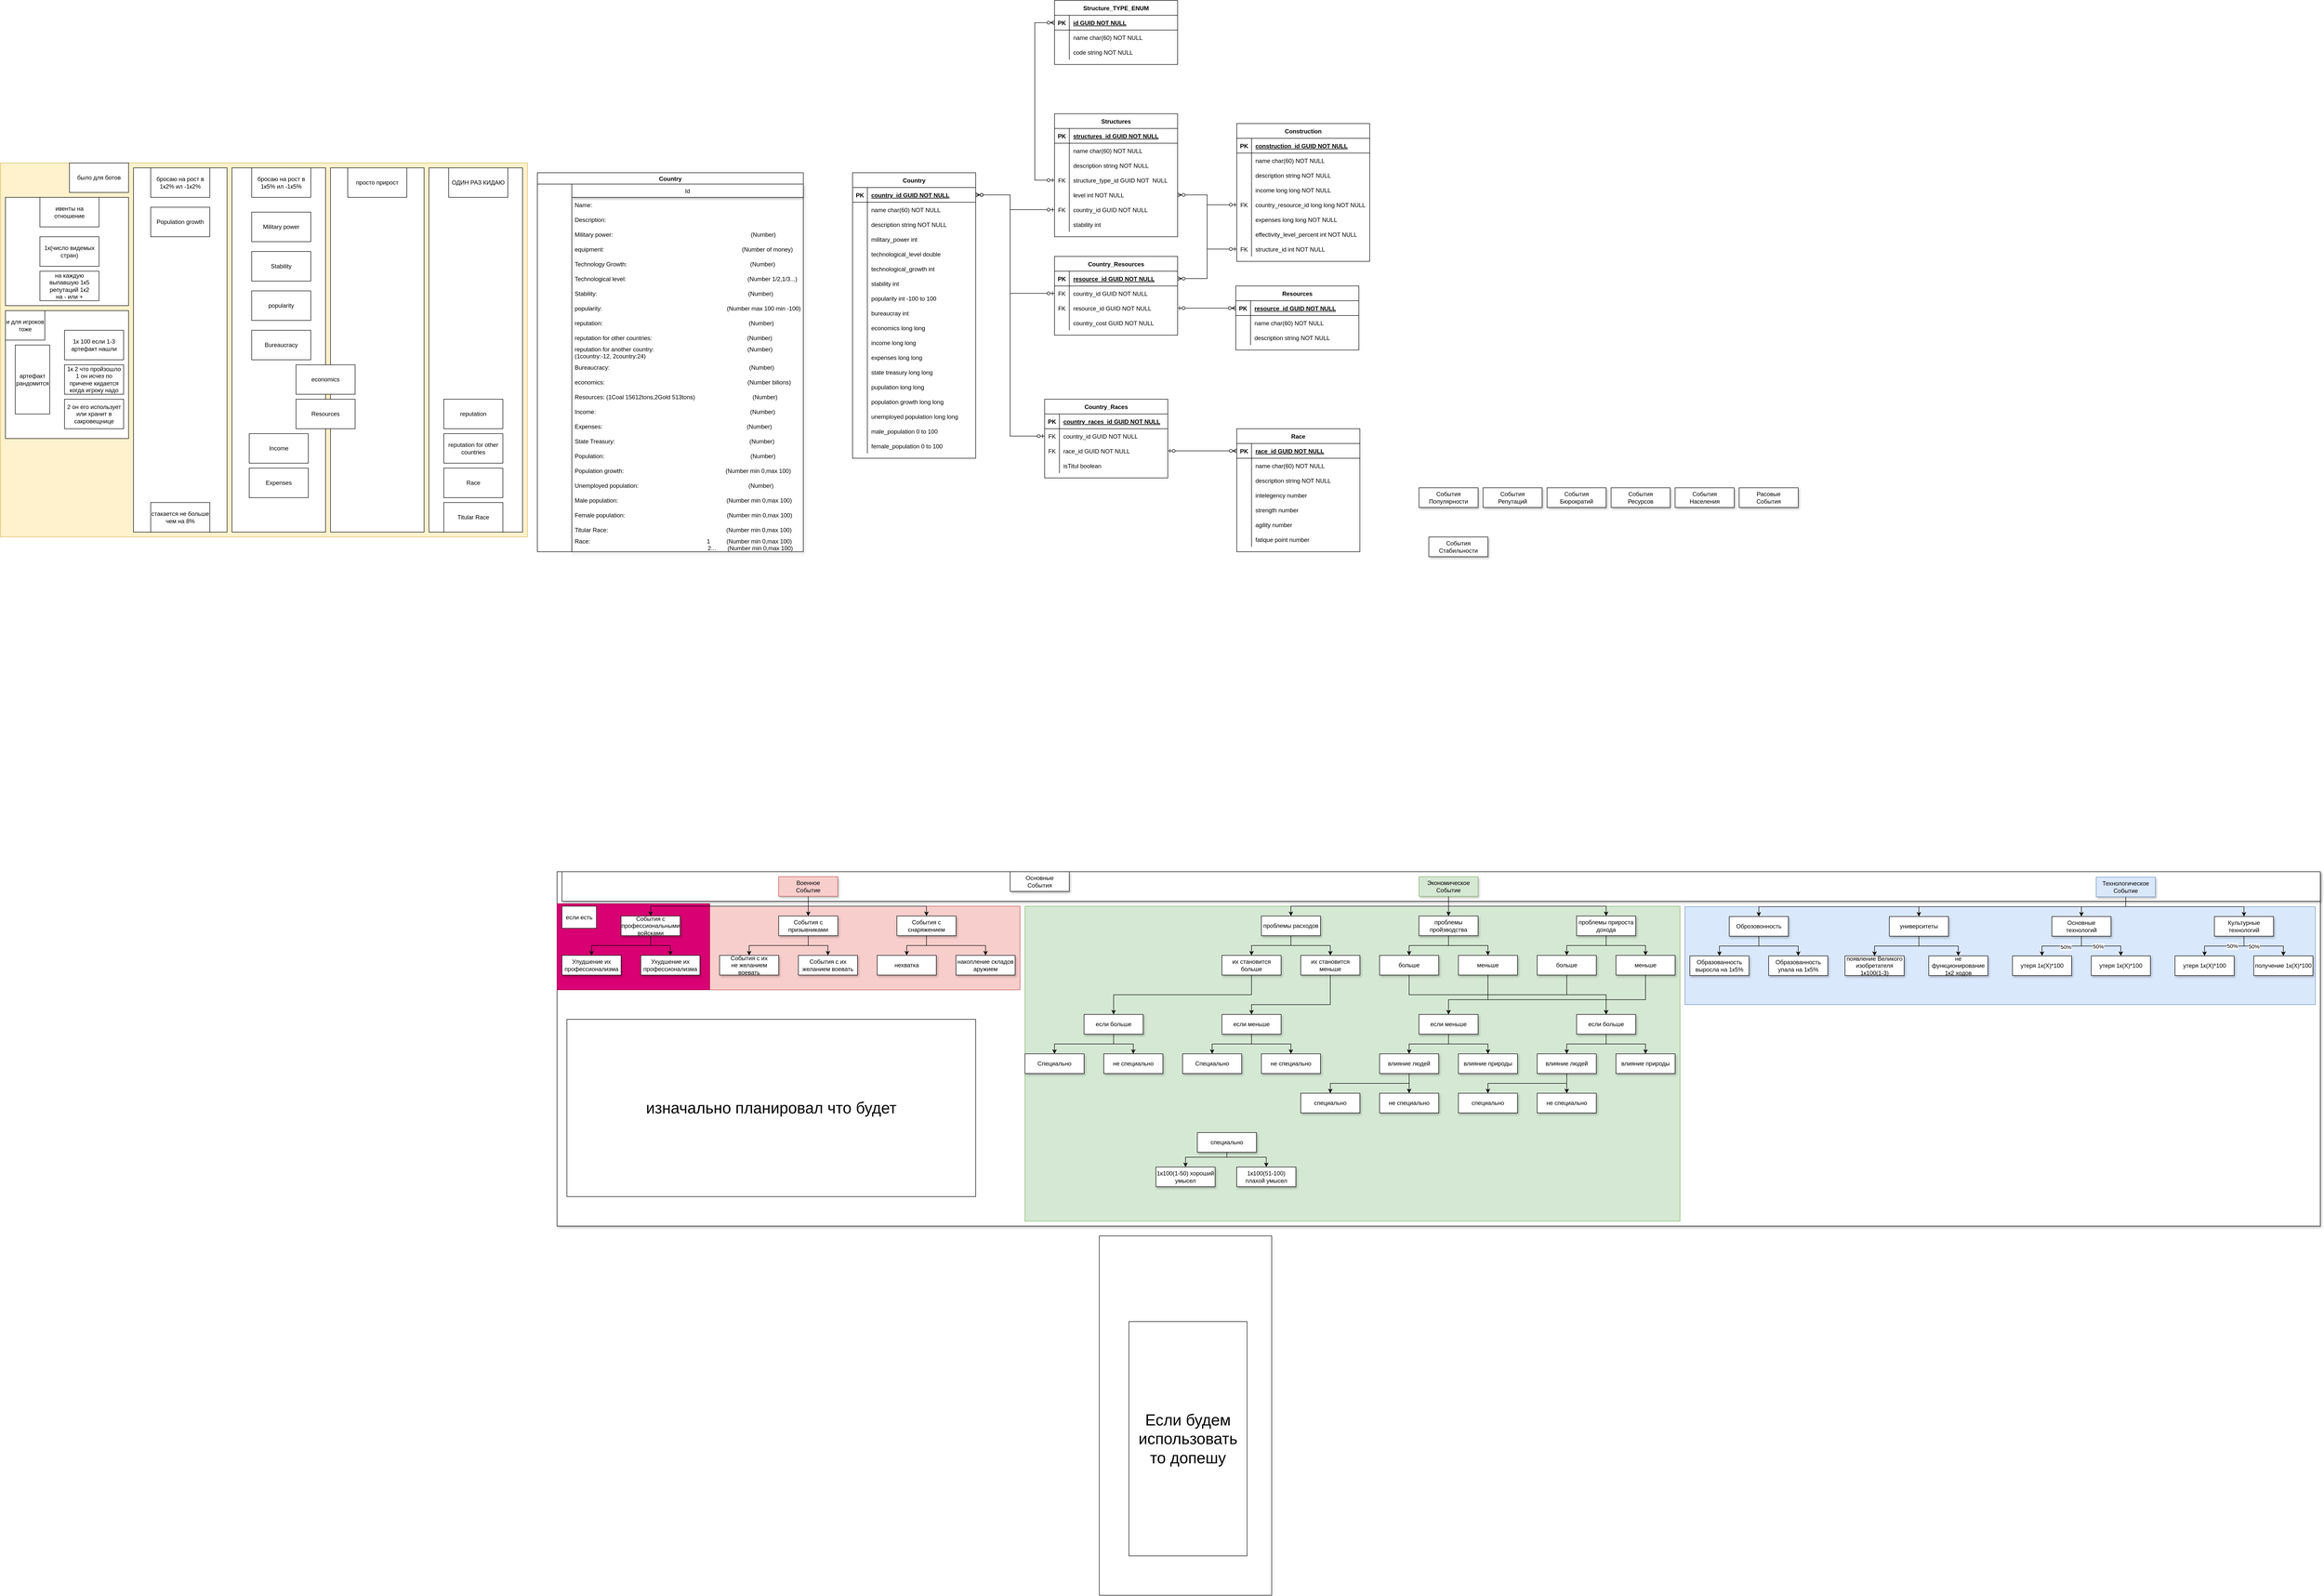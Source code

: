 <mxfile version="20.2.8" type="device"><diagram id="W8zIzX7MIapdexqVr33R" name="Страница 1"><mxGraphModel dx="2531" dy="1990" grid="1" gridSize="10" guides="1" tooltips="1" connect="1" arrows="1" fold="1" page="1" pageScale="1" pageWidth="827" pageHeight="1169" math="0" shadow="0"><root><mxCell id="0"/><mxCell id="1" parent="0"/><mxCell id="XRf-tWraRaBgBL1GAIHl-44" value="" style="rounded=0;whiteSpace=wrap;html=1;shadow=1;" parent="1" vertex="1"><mxGeometry x="140" y="1520" width="3580" height="720" as="geometry"/></mxCell><mxCell id="rn4lCRAyHbm2gv8DVueF-27" value="" style="rounded=0;whiteSpace=wrap;html=1;fillColor=#dae8fc;strokeColor=#6c8ebf;" parent="1" vertex="1"><mxGeometry x="2430" y="1591" width="1280" height="199" as="geometry"/></mxCell><mxCell id="Y8NES3tyvn6BthjHkkJR-88" value="" style="rounded=0;whiteSpace=wrap;html=1;fillColor=#fff2cc;strokeColor=#d6b656;" parent="1" vertex="1"><mxGeometry x="-990" y="80" width="1070" height="760" as="geometry"/></mxCell><mxCell id="Y8NES3tyvn6BthjHkkJR-115" value="" style="rounded=0;whiteSpace=wrap;html=1;" parent="1" vertex="1"><mxGeometry x="-720" y="90" width="190" height="740" as="geometry"/></mxCell><mxCell id="Y8NES3tyvn6BthjHkkJR-112" value="" style="rounded=0;whiteSpace=wrap;html=1;" parent="1" vertex="1"><mxGeometry x="-520" y="90" width="190" height="740" as="geometry"/></mxCell><mxCell id="Y8NES3tyvn6BthjHkkJR-109" value="" style="rounded=0;whiteSpace=wrap;html=1;" parent="1" vertex="1"><mxGeometry x="-320" y="90" width="190" height="740" as="geometry"/></mxCell><mxCell id="Y8NES3tyvn6BthjHkkJR-106" value="" style="rounded=0;whiteSpace=wrap;html=1;" parent="1" vertex="1"><mxGeometry x="-120" y="90" width="190" height="740" as="geometry"/></mxCell><mxCell id="Y8NES3tyvn6BthjHkkJR-87" value="" style="rounded=0;whiteSpace=wrap;html=1;fillColor=#d5e8d4;strokeColor=#82b366;" parent="1" vertex="1"><mxGeometry x="1090" y="1590" width="1330" height="640" as="geometry"/></mxCell><mxCell id="Y8NES3tyvn6BthjHkkJR-23" value="" style="rounded=0;whiteSpace=wrap;html=1;fillColor=#f8cecc;strokeColor=#b85450;" parent="1" vertex="1"><mxGeometry x="140" y="1590" width="940" height="170" as="geometry"/></mxCell><mxCell id="Y8NES3tyvn6BthjHkkJR-26" value="" style="rounded=0;whiteSpace=wrap;html=1;fillColor=#d80073;fontColor=#ffffff;strokeColor=#A50040;" parent="1" vertex="1"><mxGeometry x="140" y="1585" width="310" height="175" as="geometry"/></mxCell><mxCell id="XRf-tWraRaBgBL1GAIHl-1" value="Country" style="swimlane;startSize=23;" parent="1" vertex="1"><mxGeometry x="100" y="100" width="540" height="770" as="geometry"/></mxCell><mxCell id="XRf-tWraRaBgBL1GAIHl-2" value="Id" style="swimlane;fontStyle=0;childLayout=stackLayout;horizontal=1;startSize=27;horizontalStack=0;resizeParent=1;resizeParentMax=0;resizeLast=0;collapsible=1;marginBottom=0;shadow=1;" parent="XRf-tWraRaBgBL1GAIHl-1" vertex="1"><mxGeometry x="70" y="23" width="470" height="747" as="geometry"><mxRectangle x="40" y="23" width="60" height="30" as="alternateBounds"/></mxGeometry></mxCell><mxCell id="XRf-tWraRaBgBL1GAIHl-10" value="Name:" style="text;strokeColor=none;fillColor=none;align=left;verticalAlign=middle;spacingLeft=4;spacingRight=4;overflow=hidden;points=[[0,0.5],[1,0.5]];portConstraint=eastwest;rotatable=0;" parent="XRf-tWraRaBgBL1GAIHl-2" vertex="1"><mxGeometry y="27" width="470" height="30" as="geometry"/></mxCell><mxCell id="XRf-tWraRaBgBL1GAIHl-12" value="Description:                                    " style="text;strokeColor=none;fillColor=none;align=left;verticalAlign=middle;spacingLeft=4;spacingRight=4;overflow=hidden;points=[[0,0.5],[1,0.5]];portConstraint=eastwest;rotatable=0;" parent="XRf-tWraRaBgBL1GAIHl-2" vertex="1"><mxGeometry y="57" width="470" height="30" as="geometry"/></mxCell><mxCell id="XRf-tWraRaBgBL1GAIHl-18" value="Military power:                                                                                    (Number)" style="text;strokeColor=none;fillColor=none;align=left;verticalAlign=middle;spacingLeft=4;spacingRight=4;overflow=hidden;points=[[0,0.5],[1,0.5]];portConstraint=eastwest;rotatable=0;" parent="XRf-tWraRaBgBL1GAIHl-2" vertex="1"><mxGeometry y="87" width="470" height="30" as="geometry"/></mxCell><mxCell id="rn4lCRAyHbm2gv8DVueF-33" value="equipment:                                                                                    (Number of money)" style="text;strokeColor=none;fillColor=none;align=left;verticalAlign=middle;spacingLeft=4;spacingRight=4;overflow=hidden;points=[[0,0.5],[1,0.5]];portConstraint=eastwest;rotatable=0;" parent="XRf-tWraRaBgBL1GAIHl-2" vertex="1"><mxGeometry y="117" width="470" height="30" as="geometry"/></mxCell><mxCell id="XRf-tWraRaBgBL1GAIHl-17" value="Technology Growth:                                                                           (Number)" style="text;strokeColor=none;fillColor=none;align=left;verticalAlign=middle;spacingLeft=4;spacingRight=4;overflow=hidden;points=[[0,0.5],[1,0.5]];portConstraint=eastwest;rotatable=0;" parent="XRf-tWraRaBgBL1GAIHl-2" vertex="1"><mxGeometry y="147" width="470" height="30" as="geometry"/></mxCell><mxCell id="XRf-tWraRaBgBL1GAIHl-16" value="Technological level:                                                                          (Number 1/2,1/3...)" style="text;strokeColor=none;fillColor=none;align=left;verticalAlign=middle;spacingLeft=4;spacingRight=4;overflow=hidden;points=[[0,0.5],[1,0.5]];portConstraint=eastwest;rotatable=0;" parent="XRf-tWraRaBgBL1GAIHl-2" vertex="1"><mxGeometry y="177" width="470" height="30" as="geometry"/></mxCell><mxCell id="XRf-tWraRaBgBL1GAIHl-13" value="Stability:                                                                                            (Number)" style="text;strokeColor=none;fillColor=none;align=left;verticalAlign=middle;spacingLeft=4;spacingRight=4;overflow=hidden;points=[[0,0.5],[1,0.5]];portConstraint=eastwest;rotatable=0;" parent="XRf-tWraRaBgBL1GAIHl-2" vertex="1"><mxGeometry y="207" width="470" height="30" as="geometry"/></mxCell><mxCell id="XRf-tWraRaBgBL1GAIHl-14" value="popularity:                                                                            (Number max 100 min -100)" style="text;strokeColor=none;fillColor=none;align=left;verticalAlign=middle;spacingLeft=4;spacingRight=4;overflow=hidden;points=[[0,0.5],[1,0.5]];portConstraint=eastwest;rotatable=0;" parent="XRf-tWraRaBgBL1GAIHl-2" vertex="1"><mxGeometry y="237" width="470" height="30" as="geometry"/></mxCell><mxCell id="XRf-tWraRaBgBL1GAIHl-11" value="reputation:                                                                                         (Number)" style="text;strokeColor=none;fillColor=none;align=left;verticalAlign=middle;spacingLeft=4;spacingRight=4;overflow=hidden;points=[[0,0.5],[1,0.5]];portConstraint=eastwest;rotatable=0;" parent="XRf-tWraRaBgBL1GAIHl-2" vertex="1"><mxGeometry y="267" width="470" height="30" as="geometry"/></mxCell><mxCell id="XRf-tWraRaBgBL1GAIHl-8" value="reputation for other countries:                                                          (Number)" style="text;strokeColor=none;fillColor=none;align=left;verticalAlign=middle;spacingLeft=4;spacingRight=4;overflow=hidden;points=[[0,0.5],[1,0.5]];portConstraint=eastwest;rotatable=0;" parent="XRf-tWraRaBgBL1GAIHl-2" vertex="1"><mxGeometry y="297" width="470" height="30" as="geometry"/></mxCell><mxCell id="XRf-tWraRaBgBL1GAIHl-21" value="reputation for another country:                                                         (Number)&#10;(1country:-12, 2country:24)" style="text;strokeColor=none;fillColor=none;align=left;verticalAlign=middle;spacingLeft=4;spacingRight=4;overflow=hidden;points=[[0,0.5],[1,0.5]];portConstraint=eastwest;rotatable=0;" parent="XRf-tWraRaBgBL1GAIHl-2" vertex="1"><mxGeometry y="327" width="470" height="30" as="geometry"/></mxCell><mxCell id="XRf-tWraRaBgBL1GAIHl-24" value="Bureaucracy:                                                                                     (Number)" style="text;strokeColor=none;fillColor=none;align=left;verticalAlign=middle;spacingLeft=4;spacingRight=4;overflow=hidden;points=[[0,0.5],[1,0.5]];portConstraint=eastwest;rotatable=0;" parent="XRf-tWraRaBgBL1GAIHl-2" vertex="1"><mxGeometry y="357" width="470" height="30" as="geometry"/></mxCell><mxCell id="XRf-tWraRaBgBL1GAIHl-15" value="economics:                                                                                       (Number bilions)" style="text;strokeColor=none;fillColor=none;align=left;verticalAlign=middle;spacingLeft=4;spacingRight=4;overflow=hidden;points=[[0,0.5],[1,0.5]];portConstraint=eastwest;rotatable=0;" parent="XRf-tWraRaBgBL1GAIHl-2" vertex="1"><mxGeometry y="387" width="470" height="30" as="geometry"/></mxCell><mxCell id="XRf-tWraRaBgBL1GAIHl-23" value="Resources: (1Coal 15612tons,2Gold 513tons)                                   (Number)" style="text;strokeColor=none;fillColor=none;align=left;verticalAlign=middle;spacingLeft=4;spacingRight=4;overflow=hidden;points=[[0,0.5],[1,0.5]];portConstraint=eastwest;rotatable=0;" parent="XRf-tWraRaBgBL1GAIHl-2" vertex="1"><mxGeometry y="417" width="470" height="30" as="geometry"/></mxCell><mxCell id="XRf-tWraRaBgBL1GAIHl-26" value="Income:                                                                                              (Number)" style="text;strokeColor=none;fillColor=none;align=left;verticalAlign=middle;spacingLeft=4;spacingRight=4;overflow=hidden;points=[[0,0.5],[1,0.5]];portConstraint=eastwest;rotatable=0;" parent="XRf-tWraRaBgBL1GAIHl-2" vertex="1"><mxGeometry y="447" width="470" height="30" as="geometry"/></mxCell><mxCell id="XRf-tWraRaBgBL1GAIHl-29" value="Expenses:                                                                                        (Number)" style="text;strokeColor=none;fillColor=none;align=left;verticalAlign=middle;spacingLeft=4;spacingRight=4;overflow=hidden;points=[[0,0.5],[1,0.5]];portConstraint=eastwest;rotatable=0;" parent="XRf-tWraRaBgBL1GAIHl-2" vertex="1"><mxGeometry y="477" width="470" height="30" as="geometry"/></mxCell><mxCell id="XRf-tWraRaBgBL1GAIHl-33" value="State Treasury:                                                                                  (Number)" style="text;strokeColor=none;fillColor=none;align=left;verticalAlign=middle;spacingLeft=4;spacingRight=4;overflow=hidden;points=[[0,0.5],[1,0.5]];portConstraint=eastwest;rotatable=0;" parent="XRf-tWraRaBgBL1GAIHl-2" vertex="1"><mxGeometry y="507" width="470" height="30" as="geometry"/></mxCell><mxCell id="XRf-tWraRaBgBL1GAIHl-25" value="Population:                                                                                         (Number)" style="text;strokeColor=none;fillColor=none;align=left;verticalAlign=middle;spacingLeft=4;spacingRight=4;overflow=hidden;points=[[0,0.5],[1,0.5]];portConstraint=eastwest;rotatable=0;" parent="XRf-tWraRaBgBL1GAIHl-2" vertex="1"><mxGeometry y="537" width="470" height="30" as="geometry"/></mxCell><mxCell id="XRf-tWraRaBgBL1GAIHl-34" value="Population growth:                                                              (Number min 0,max 100)" style="text;strokeColor=none;fillColor=none;align=left;verticalAlign=middle;spacingLeft=4;spacingRight=4;overflow=hidden;points=[[0,0.5],[1,0.5]];portConstraint=eastwest;rotatable=0;" parent="XRf-tWraRaBgBL1GAIHl-2" vertex="1"><mxGeometry y="567" width="470" height="30" as="geometry"/></mxCell><mxCell id="XRf-tWraRaBgBL1GAIHl-28" value="Unemployed population:                                                                   (Number)" style="text;strokeColor=none;fillColor=none;align=left;verticalAlign=middle;spacingLeft=4;spacingRight=4;overflow=hidden;points=[[0,0.5],[1,0.5]];portConstraint=eastwest;rotatable=0;" parent="XRf-tWraRaBgBL1GAIHl-2" vertex="1"><mxGeometry y="597" width="470" height="30" as="geometry"/></mxCell><mxCell id="XRf-tWraRaBgBL1GAIHl-27" value="Male population:                                                                  (Number min 0,max 100)" style="text;strokeColor=none;fillColor=none;align=left;verticalAlign=middle;spacingLeft=4;spacingRight=4;overflow=hidden;points=[[0,0.5],[1,0.5]];portConstraint=eastwest;rotatable=0;" parent="XRf-tWraRaBgBL1GAIHl-2" vertex="1"><mxGeometry y="627" width="470" height="30" as="geometry"/></mxCell><mxCell id="XRf-tWraRaBgBL1GAIHl-35" value="Female population:                                                              (Number min 0,max 100)" style="text;strokeColor=none;fillColor=none;align=left;verticalAlign=middle;spacingLeft=4;spacingRight=4;overflow=hidden;points=[[0,0.5],[1,0.5]];portConstraint=eastwest;rotatable=0;" parent="XRf-tWraRaBgBL1GAIHl-2" vertex="1"><mxGeometry y="657" width="470" height="30" as="geometry"/></mxCell><mxCell id="XRf-tWraRaBgBL1GAIHl-43" value="Titular Race:                                                                        (Number min 0,max 100)" style="text;strokeColor=none;fillColor=none;align=left;verticalAlign=middle;spacingLeft=4;spacingRight=4;overflow=hidden;points=[[0,0.5],[1,0.5]];portConstraint=eastwest;rotatable=0;" parent="XRf-tWraRaBgBL1GAIHl-2" vertex="1"><mxGeometry y="687" width="470" height="30" as="geometry"/></mxCell><mxCell id="XRf-tWraRaBgBL1GAIHl-42" value="Race:                                                                       1          (Number min 0,max 100)&#10;                                                                                 2...       (Number min 0,max 100)" style="text;strokeColor=none;fillColor=none;align=left;verticalAlign=middle;spacingLeft=4;spacingRight=4;overflow=hidden;points=[[0,0.5],[1,0.5]];portConstraint=eastwest;rotatable=0;" parent="XRf-tWraRaBgBL1GAIHl-2" vertex="1"><mxGeometry y="717" width="470" height="30" as="geometry"/></mxCell><mxCell id="XRf-tWraRaBgBL1GAIHl-45" value="" style="rounded=0;whiteSpace=wrap;html=1;shadow=1;" parent="1" vertex="1"><mxGeometry x="150" y="1520" width="3570" height="60" as="geometry"/></mxCell><mxCell id="XRf-tWraRaBgBL1GAIHl-46" value="Основные&lt;br&gt;События" style="rounded=0;whiteSpace=wrap;html=1;shadow=1;" parent="1" vertex="1"><mxGeometry x="1060" y="1520" width="120" height="40" as="geometry"/></mxCell><mxCell id="rn4lCRAyHbm2gv8DVueF-8" style="edgeStyle=orthogonalEdgeStyle;rounded=0;orthogonalLoop=1;jettySize=auto;html=1;" parent="1" source="XRf-tWraRaBgBL1GAIHl-48" target="rn4lCRAyHbm2gv8DVueF-2" edge="1"><mxGeometry relative="1" as="geometry"><Array as="points"><mxPoint x="3325" y="1591"/><mxPoint x="3565" y="1591"/></Array></mxGeometry></mxCell><mxCell id="rn4lCRAyHbm2gv8DVueF-15" style="edgeStyle=orthogonalEdgeStyle;rounded=0;orthogonalLoop=1;jettySize=auto;html=1;" parent="1" source="XRf-tWraRaBgBL1GAIHl-48" target="rn4lCRAyHbm2gv8DVueF-3" edge="1"><mxGeometry relative="1" as="geometry"/></mxCell><mxCell id="rn4lCRAyHbm2gv8DVueF-18" style="edgeStyle=orthogonalEdgeStyle;rounded=0;orthogonalLoop=1;jettySize=auto;html=1;entryX=0.5;entryY=0;entryDx=0;entryDy=0;" parent="1" source="XRf-tWraRaBgBL1GAIHl-48" target="rn4lCRAyHbm2gv8DVueF-5" edge="1"><mxGeometry relative="1" as="geometry"><Array as="points"><mxPoint x="3325" y="1591"/><mxPoint x="2905" y="1591"/></Array></mxGeometry></mxCell><mxCell id="rn4lCRAyHbm2gv8DVueF-26" style="edgeStyle=orthogonalEdgeStyle;rounded=0;orthogonalLoop=1;jettySize=auto;html=1;" parent="1" source="XRf-tWraRaBgBL1GAIHl-48" target="rn4lCRAyHbm2gv8DVueF-4" edge="1"><mxGeometry relative="1" as="geometry"><Array as="points"><mxPoint x="3325" y="1591"/><mxPoint x="2580" y="1591"/></Array></mxGeometry></mxCell><mxCell id="XRf-tWraRaBgBL1GAIHl-48" value="Технологическое&lt;br&gt;Событие" style="rounded=0;whiteSpace=wrap;html=1;shadow=1;fillColor=#dae8fc;strokeColor=#6c8ebf;" parent="1" vertex="1"><mxGeometry x="3265" y="1531" width="120" height="40" as="geometry"/></mxCell><mxCell id="Y8NES3tyvn6BthjHkkJR-41" style="edgeStyle=orthogonalEdgeStyle;rounded=0;orthogonalLoop=1;jettySize=auto;html=1;entryX=0.5;entryY=0;entryDx=0;entryDy=0;" parent="1" source="XRf-tWraRaBgBL1GAIHl-49" target="Y8NES3tyvn6BthjHkkJR-25" edge="1"><mxGeometry relative="1" as="geometry"/></mxCell><mxCell id="Y8NES3tyvn6BthjHkkJR-42" style="edgeStyle=orthogonalEdgeStyle;rounded=0;orthogonalLoop=1;jettySize=auto;html=1;entryX=0.5;entryY=0;entryDx=0;entryDy=0;" parent="1" source="XRf-tWraRaBgBL1GAIHl-49" target="Y8NES3tyvn6BthjHkkJR-29" edge="1"><mxGeometry relative="1" as="geometry"><Array as="points"><mxPoint x="1950" y="1590"/><mxPoint x="1630" y="1590"/></Array></mxGeometry></mxCell><mxCell id="Y8NES3tyvn6BthjHkkJR-43" style="edgeStyle=orthogonalEdgeStyle;rounded=0;orthogonalLoop=1;jettySize=auto;html=1;" parent="1" source="XRf-tWraRaBgBL1GAIHl-49" target="Y8NES3tyvn6BthjHkkJR-28" edge="1"><mxGeometry relative="1" as="geometry"><Array as="points"><mxPoint x="1950" y="1590"/><mxPoint x="2270" y="1590"/></Array></mxGeometry></mxCell><mxCell id="XRf-tWraRaBgBL1GAIHl-49" value="Экономическое&lt;br&gt;Событие" style="rounded=0;whiteSpace=wrap;html=1;shadow=1;fillColor=#d5e8d4;strokeColor=#82b366;" parent="1" vertex="1"><mxGeometry x="1890" y="1530" width="120" height="40" as="geometry"/></mxCell><mxCell id="Y8NES3tyvn6BthjHkkJR-20" style="edgeStyle=orthogonalEdgeStyle;rounded=0;orthogonalLoop=1;jettySize=auto;html=1;" parent="1" source="XRf-tWraRaBgBL1GAIHl-50" target="Y8NES3tyvn6BthjHkkJR-2" edge="1"><mxGeometry relative="1" as="geometry"/></mxCell><mxCell id="Y8NES3tyvn6BthjHkkJR-21" style="edgeStyle=orthogonalEdgeStyle;rounded=0;orthogonalLoop=1;jettySize=auto;html=1;" parent="1" source="XRf-tWraRaBgBL1GAIHl-50" target="Y8NES3tyvn6BthjHkkJR-3" edge="1"><mxGeometry relative="1" as="geometry"><Array as="points"><mxPoint x="650" y="1590"/><mxPoint x="890" y="1590"/></Array></mxGeometry></mxCell><mxCell id="Y8NES3tyvn6BthjHkkJR-22" style="edgeStyle=orthogonalEdgeStyle;rounded=0;orthogonalLoop=1;jettySize=auto;html=1;" parent="1" source="XRf-tWraRaBgBL1GAIHl-50" target="Y8NES3tyvn6BthjHkkJR-14" edge="1"><mxGeometry relative="1" as="geometry"><Array as="points"><mxPoint x="650" y="1590"/><mxPoint x="330" y="1590"/></Array></mxGeometry></mxCell><mxCell id="XRf-tWraRaBgBL1GAIHl-50" value="Военное&lt;br&gt;Событие" style="rounded=0;whiteSpace=wrap;html=1;shadow=1;fillColor=#f8cecc;strokeColor=#b85450;" parent="1" vertex="1"><mxGeometry x="590" y="1530" width="120" height="40" as="geometry"/></mxCell><mxCell id="XRf-tWraRaBgBL1GAIHl-51" value="События&lt;br&gt;Стабильности" style="rounded=0;whiteSpace=wrap;html=1;shadow=1;" parent="1" vertex="1"><mxGeometry x="1910" y="840" width="120" height="40" as="geometry"/></mxCell><mxCell id="XRf-tWraRaBgBL1GAIHl-52" value="События&lt;br&gt;Популярности" style="rounded=0;whiteSpace=wrap;html=1;shadow=1;" parent="1" vertex="1"><mxGeometry x="1890" y="740" width="120" height="40" as="geometry"/></mxCell><mxCell id="XRf-tWraRaBgBL1GAIHl-53" value="События&lt;br&gt;Репутаций" style="rounded=0;whiteSpace=wrap;html=1;shadow=1;" parent="1" vertex="1"><mxGeometry x="2020" y="740" width="120" height="40" as="geometry"/></mxCell><mxCell id="XRf-tWraRaBgBL1GAIHl-55" value="События&lt;br&gt;Бюрократий" style="rounded=0;whiteSpace=wrap;html=1;shadow=1;" parent="1" vertex="1"><mxGeometry x="2150" y="740" width="120" height="40" as="geometry"/></mxCell><mxCell id="XRf-tWraRaBgBL1GAIHl-56" value="События&lt;br&gt;Ресурсов" style="rounded=0;whiteSpace=wrap;html=1;shadow=1;" parent="1" vertex="1"><mxGeometry x="2280" y="740" width="120" height="40" as="geometry"/></mxCell><mxCell id="XRf-tWraRaBgBL1GAIHl-58" value="События&lt;br&gt;Населения" style="rounded=0;whiteSpace=wrap;html=1;shadow=1;" parent="1" vertex="1"><mxGeometry x="2410" y="740" width="120" height="40" as="geometry"/></mxCell><mxCell id="XRf-tWraRaBgBL1GAIHl-59" value="Расовые &lt;br&gt;События" style="rounded=0;whiteSpace=wrap;html=1;shadow=1;" parent="1" vertex="1"><mxGeometry x="2540" y="740" width="120" height="40" as="geometry"/></mxCell><mxCell id="Y8NES3tyvn6BthjHkkJR-10" style="edgeStyle=orthogonalEdgeStyle;rounded=0;orthogonalLoop=1;jettySize=auto;html=1;" parent="1" source="Y8NES3tyvn6BthjHkkJR-2" target="Y8NES3tyvn6BthjHkkJR-4" edge="1"><mxGeometry relative="1" as="geometry"/></mxCell><mxCell id="Y8NES3tyvn6BthjHkkJR-11" style="edgeStyle=orthogonalEdgeStyle;rounded=0;orthogonalLoop=1;jettySize=auto;html=1;" parent="1" source="Y8NES3tyvn6BthjHkkJR-2" target="Y8NES3tyvn6BthjHkkJR-5" edge="1"><mxGeometry relative="1" as="geometry"/></mxCell><mxCell id="Y8NES3tyvn6BthjHkkJR-2" value="События с призывниками" style="rounded=0;whiteSpace=wrap;html=1;shadow=1;" parent="1" vertex="1"><mxGeometry x="590" y="1610" width="120" height="40" as="geometry"/></mxCell><mxCell id="Y8NES3tyvn6BthjHkkJR-12" style="edgeStyle=orthogonalEdgeStyle;rounded=0;orthogonalLoop=1;jettySize=auto;html=1;entryX=0.5;entryY=0;entryDx=0;entryDy=0;" parent="1" source="Y8NES3tyvn6BthjHkkJR-3" target="Y8NES3tyvn6BthjHkkJR-6" edge="1"><mxGeometry relative="1" as="geometry"/></mxCell><mxCell id="Y8NES3tyvn6BthjHkkJR-13" style="edgeStyle=orthogonalEdgeStyle;rounded=0;orthogonalLoop=1;jettySize=auto;html=1;" parent="1" source="Y8NES3tyvn6BthjHkkJR-3" target="Y8NES3tyvn6BthjHkkJR-7" edge="1"><mxGeometry relative="1" as="geometry"/></mxCell><mxCell id="Y8NES3tyvn6BthjHkkJR-3" value="События с снаряжением" style="rounded=0;whiteSpace=wrap;html=1;shadow=1;" parent="1" vertex="1"><mxGeometry x="830" y="1610" width="120" height="40" as="geometry"/></mxCell><mxCell id="Y8NES3tyvn6BthjHkkJR-4" value="События с их&lt;br&gt;не желанием&lt;br&gt;воевать" style="rounded=0;whiteSpace=wrap;html=1;shadow=1;" parent="1" vertex="1"><mxGeometry x="470" y="1690" width="120" height="40" as="geometry"/></mxCell><mxCell id="Y8NES3tyvn6BthjHkkJR-5" value="События с их желанием воевать" style="rounded=0;whiteSpace=wrap;html=1;shadow=1;" parent="1" vertex="1"><mxGeometry x="630" y="1690" width="120" height="40" as="geometry"/></mxCell><mxCell id="Y8NES3tyvn6BthjHkkJR-6" value="нехватка" style="rounded=0;whiteSpace=wrap;html=1;shadow=1;" parent="1" vertex="1"><mxGeometry x="790" y="1690" width="120" height="40" as="geometry"/></mxCell><mxCell id="Y8NES3tyvn6BthjHkkJR-7" value="накопление складов аружием" style="rounded=0;whiteSpace=wrap;html=1;shadow=1;" parent="1" vertex="1"><mxGeometry x="950" y="1690" width="120" height="40" as="geometry"/></mxCell><mxCell id="Y8NES3tyvn6BthjHkkJR-17" style="edgeStyle=orthogonalEdgeStyle;rounded=0;orthogonalLoop=1;jettySize=auto;html=1;" parent="1" source="Y8NES3tyvn6BthjHkkJR-14" target="Y8NES3tyvn6BthjHkkJR-16" edge="1"><mxGeometry relative="1" as="geometry"/></mxCell><mxCell id="Y8NES3tyvn6BthjHkkJR-18" style="edgeStyle=orthogonalEdgeStyle;rounded=0;orthogonalLoop=1;jettySize=auto;html=1;" parent="1" source="Y8NES3tyvn6BthjHkkJR-14" target="Y8NES3tyvn6BthjHkkJR-15" edge="1"><mxGeometry relative="1" as="geometry"/></mxCell><mxCell id="Y8NES3tyvn6BthjHkkJR-14" value="События с профессиональными войсками" style="rounded=0;whiteSpace=wrap;html=1;shadow=1;" parent="1" vertex="1"><mxGeometry x="270" y="1610" width="120" height="40" as="geometry"/></mxCell><mxCell id="Y8NES3tyvn6BthjHkkJR-15" value="Ухудшение их профессионализма" style="rounded=0;whiteSpace=wrap;html=1;shadow=1;" parent="1" vertex="1"><mxGeometry x="310" y="1690" width="120" height="40" as="geometry"/></mxCell><mxCell id="Y8NES3tyvn6BthjHkkJR-16" value="Улудшение их профессионализма" style="rounded=0;whiteSpace=wrap;html=1;shadow=1;" parent="1" vertex="1"><mxGeometry x="150" y="1690" width="120" height="40" as="geometry"/></mxCell><mxCell id="Y8NES3tyvn6BthjHkkJR-47" style="edgeStyle=orthogonalEdgeStyle;rounded=0;orthogonalLoop=1;jettySize=auto;html=1;" parent="1" source="Y8NES3tyvn6BthjHkkJR-25" target="Y8NES3tyvn6BthjHkkJR-35" edge="1"><mxGeometry relative="1" as="geometry"/></mxCell><mxCell id="Y8NES3tyvn6BthjHkkJR-48" style="edgeStyle=orthogonalEdgeStyle;rounded=0;orthogonalLoop=1;jettySize=auto;html=1;entryX=0.5;entryY=0;entryDx=0;entryDy=0;" parent="1" source="Y8NES3tyvn6BthjHkkJR-25" target="Y8NES3tyvn6BthjHkkJR-33" edge="1"><mxGeometry relative="1" as="geometry"/></mxCell><mxCell id="Y8NES3tyvn6BthjHkkJR-25" value="проблемы пройзводства" style="rounded=0;whiteSpace=wrap;html=1;shadow=1;" parent="1" vertex="1"><mxGeometry x="1890" y="1610" width="120" height="40" as="geometry"/></mxCell><mxCell id="Y8NES3tyvn6BthjHkkJR-27" value="если есть" style="rounded=0;whiteSpace=wrap;html=1;" parent="1" vertex="1"><mxGeometry x="150" y="1590" width="70" height="45" as="geometry"/></mxCell><mxCell id="Y8NES3tyvn6BthjHkkJR-45" style="edgeStyle=orthogonalEdgeStyle;rounded=0;orthogonalLoop=1;jettySize=auto;html=1;" parent="1" source="Y8NES3tyvn6BthjHkkJR-28" target="Y8NES3tyvn6BthjHkkJR-36" edge="1"><mxGeometry relative="1" as="geometry"/></mxCell><mxCell id="Y8NES3tyvn6BthjHkkJR-46" style="edgeStyle=orthogonalEdgeStyle;rounded=0;orthogonalLoop=1;jettySize=auto;html=1;" parent="1" source="Y8NES3tyvn6BthjHkkJR-28" target="Y8NES3tyvn6BthjHkkJR-37" edge="1"><mxGeometry relative="1" as="geometry"/></mxCell><mxCell id="Y8NES3tyvn6BthjHkkJR-28" value="проблемы прироста&lt;br&gt;дохода" style="rounded=0;whiteSpace=wrap;html=1;shadow=1;" parent="1" vertex="1"><mxGeometry x="2210" y="1610" width="120" height="40" as="geometry"/></mxCell><mxCell id="Y8NES3tyvn6BthjHkkJR-49" style="edgeStyle=orthogonalEdgeStyle;rounded=0;orthogonalLoop=1;jettySize=auto;html=1;" parent="1" source="Y8NES3tyvn6BthjHkkJR-29" target="Y8NES3tyvn6BthjHkkJR-31" edge="1"><mxGeometry relative="1" as="geometry"/></mxCell><mxCell id="Y8NES3tyvn6BthjHkkJR-50" style="edgeStyle=orthogonalEdgeStyle;rounded=0;orthogonalLoop=1;jettySize=auto;html=1;entryX=0.5;entryY=0;entryDx=0;entryDy=0;" parent="1" source="Y8NES3tyvn6BthjHkkJR-29" target="Y8NES3tyvn6BthjHkkJR-32" edge="1"><mxGeometry relative="1" as="geometry"/></mxCell><mxCell id="Y8NES3tyvn6BthjHkkJR-29" value="проблемы расходов" style="rounded=0;whiteSpace=wrap;html=1;shadow=1;" parent="1" vertex="1"><mxGeometry x="1570" y="1610" width="120" height="40" as="geometry"/></mxCell><mxCell id="Y8NES3tyvn6BthjHkkJR-74" style="edgeStyle=orthogonalEdgeStyle;rounded=0;orthogonalLoop=1;jettySize=auto;html=1;" parent="1" source="Y8NES3tyvn6BthjHkkJR-31" target="Y8NES3tyvn6BthjHkkJR-73" edge="1"><mxGeometry relative="1" as="geometry"><Array as="points"><mxPoint x="1710" y="1790"/><mxPoint x="1550" y="1790"/></Array></mxGeometry></mxCell><mxCell id="Y8NES3tyvn6BthjHkkJR-31" value="их становится меньше" style="rounded=0;whiteSpace=wrap;html=1;shadow=1;" parent="1" vertex="1"><mxGeometry x="1650" y="1690" width="120" height="40" as="geometry"/></mxCell><mxCell id="Y8NES3tyvn6BthjHkkJR-75" style="edgeStyle=orthogonalEdgeStyle;rounded=0;orthogonalLoop=1;jettySize=auto;html=1;" parent="1" source="Y8NES3tyvn6BthjHkkJR-32" target="Y8NES3tyvn6BthjHkkJR-72" edge="1"><mxGeometry relative="1" as="geometry"><Array as="points"><mxPoint x="1550" y="1770"/><mxPoint x="1270" y="1770"/></Array></mxGeometry></mxCell><mxCell id="Y8NES3tyvn6BthjHkkJR-32" value="их становится больше" style="rounded=0;whiteSpace=wrap;html=1;shadow=1;" parent="1" vertex="1"><mxGeometry x="1490" y="1690" width="120" height="40" as="geometry"/></mxCell><mxCell id="Y8NES3tyvn6BthjHkkJR-52" style="edgeStyle=orthogonalEdgeStyle;rounded=0;orthogonalLoop=1;jettySize=auto;html=1;" parent="1" source="Y8NES3tyvn6BthjHkkJR-33" target="Y8NES3tyvn6BthjHkkJR-38" edge="1"><mxGeometry relative="1" as="geometry"><Array as="points"><mxPoint x="1870" y="1770"/><mxPoint x="2270" y="1770"/></Array></mxGeometry></mxCell><mxCell id="Y8NES3tyvn6BthjHkkJR-33" value="больше" style="rounded=0;whiteSpace=wrap;html=1;shadow=1;" parent="1" vertex="1"><mxGeometry x="1810" y="1690" width="120" height="40" as="geometry"/></mxCell><mxCell id="Y8NES3tyvn6BthjHkkJR-53" style="edgeStyle=orthogonalEdgeStyle;rounded=0;orthogonalLoop=1;jettySize=auto;html=1;" parent="1" source="Y8NES3tyvn6BthjHkkJR-35" target="Y8NES3tyvn6BthjHkkJR-40" edge="1"><mxGeometry relative="1" as="geometry"><Array as="points"><mxPoint x="2030" y="1780"/><mxPoint x="1950" y="1780"/></Array></mxGeometry></mxCell><mxCell id="Y8NES3tyvn6BthjHkkJR-35" value="меньше" style="rounded=0;whiteSpace=wrap;html=1;shadow=1;" parent="1" vertex="1"><mxGeometry x="1970" y="1690" width="120" height="40" as="geometry"/></mxCell><mxCell id="Y8NES3tyvn6BthjHkkJR-54" style="edgeStyle=orthogonalEdgeStyle;rounded=0;orthogonalLoop=1;jettySize=auto;html=1;entryX=0.5;entryY=0;entryDx=0;entryDy=0;" parent="1" source="Y8NES3tyvn6BthjHkkJR-36" target="Y8NES3tyvn6BthjHkkJR-38" edge="1"><mxGeometry relative="1" as="geometry"/></mxCell><mxCell id="Y8NES3tyvn6BthjHkkJR-36" value="больше" style="rounded=0;whiteSpace=wrap;html=1;shadow=1;" parent="1" vertex="1"><mxGeometry x="2130" y="1690" width="120" height="40" as="geometry"/></mxCell><mxCell id="Y8NES3tyvn6BthjHkkJR-55" style="edgeStyle=orthogonalEdgeStyle;rounded=0;orthogonalLoop=1;jettySize=auto;html=1;entryX=0.5;entryY=0;entryDx=0;entryDy=0;" parent="1" source="Y8NES3tyvn6BthjHkkJR-37" target="Y8NES3tyvn6BthjHkkJR-40" edge="1"><mxGeometry relative="1" as="geometry"><Array as="points"><mxPoint x="2350" y="1780"/><mxPoint x="1950" y="1780"/></Array></mxGeometry></mxCell><mxCell id="Y8NES3tyvn6BthjHkkJR-37" value="меньше" style="rounded=0;whiteSpace=wrap;html=1;shadow=1;" parent="1" vertex="1"><mxGeometry x="2290" y="1690" width="120" height="40" as="geometry"/></mxCell><mxCell id="Y8NES3tyvn6BthjHkkJR-70" style="edgeStyle=orthogonalEdgeStyle;rounded=0;orthogonalLoop=1;jettySize=auto;html=1;" parent="1" source="Y8NES3tyvn6BthjHkkJR-38" target="Y8NES3tyvn6BthjHkkJR-66" edge="1"><mxGeometry relative="1" as="geometry"/></mxCell><mxCell id="Y8NES3tyvn6BthjHkkJR-71" style="edgeStyle=orthogonalEdgeStyle;rounded=0;orthogonalLoop=1;jettySize=auto;html=1;" parent="1" source="Y8NES3tyvn6BthjHkkJR-38" target="Y8NES3tyvn6BthjHkkJR-67" edge="1"><mxGeometry relative="1" as="geometry"/></mxCell><mxCell id="Y8NES3tyvn6BthjHkkJR-38" value="если больше" style="rounded=0;whiteSpace=wrap;html=1;shadow=1;" parent="1" vertex="1"><mxGeometry x="2210" y="1810" width="120" height="40" as="geometry"/></mxCell><mxCell id="Y8NES3tyvn6BthjHkkJR-58" style="edgeStyle=orthogonalEdgeStyle;rounded=0;orthogonalLoop=1;jettySize=auto;html=1;" parent="1" source="Y8NES3tyvn6BthjHkkJR-40" target="Y8NES3tyvn6BthjHkkJR-56" edge="1"><mxGeometry relative="1" as="geometry"/></mxCell><mxCell id="Y8NES3tyvn6BthjHkkJR-59" style="edgeStyle=orthogonalEdgeStyle;rounded=0;orthogonalLoop=1;jettySize=auto;html=1;entryX=0.5;entryY=0;entryDx=0;entryDy=0;" parent="1" source="Y8NES3tyvn6BthjHkkJR-40" target="Y8NES3tyvn6BthjHkkJR-57" edge="1"><mxGeometry relative="1" as="geometry"/></mxCell><mxCell id="Y8NES3tyvn6BthjHkkJR-40" value="если меньше" style="rounded=0;whiteSpace=wrap;html=1;shadow=1;" parent="1" vertex="1"><mxGeometry x="1890" y="1810" width="120" height="40" as="geometry"/></mxCell><mxCell id="Y8NES3tyvn6BthjHkkJR-62" style="edgeStyle=orthogonalEdgeStyle;rounded=0;orthogonalLoop=1;jettySize=auto;html=1;" parent="1" source="Y8NES3tyvn6BthjHkkJR-56" target="Y8NES3tyvn6BthjHkkJR-61" edge="1"><mxGeometry relative="1" as="geometry"/></mxCell><mxCell id="Y8NES3tyvn6BthjHkkJR-63" style="edgeStyle=orthogonalEdgeStyle;rounded=0;orthogonalLoop=1;jettySize=auto;html=1;" parent="1" source="Y8NES3tyvn6BthjHkkJR-56" target="Y8NES3tyvn6BthjHkkJR-60" edge="1"><mxGeometry relative="1" as="geometry"><Array as="points"><mxPoint x="1870" y="1950"/><mxPoint x="1710" y="1950"/></Array></mxGeometry></mxCell><mxCell id="Y8NES3tyvn6BthjHkkJR-56" value="влияние людей" style="rounded=0;whiteSpace=wrap;html=1;shadow=1;" parent="1" vertex="1"><mxGeometry x="1810" y="1890" width="120" height="40" as="geometry"/></mxCell><mxCell id="Y8NES3tyvn6BthjHkkJR-57" value="влияние природы" style="rounded=0;whiteSpace=wrap;html=1;shadow=1;" parent="1" vertex="1"><mxGeometry x="1970" y="1890" width="120" height="40" as="geometry"/></mxCell><mxCell id="Y8NES3tyvn6BthjHkkJR-60" value="специально" style="rounded=0;whiteSpace=wrap;html=1;shadow=1;" parent="1" vertex="1"><mxGeometry x="1650" y="1970" width="120" height="40" as="geometry"/></mxCell><mxCell id="Y8NES3tyvn6BthjHkkJR-61" value="не специально" style="rounded=0;whiteSpace=wrap;html=1;shadow=1;" parent="1" vertex="1"><mxGeometry x="1810" y="1970" width="120" height="40" as="geometry"/></mxCell><mxCell id="Y8NES3tyvn6BthjHkkJR-64" style="edgeStyle=orthogonalEdgeStyle;rounded=0;orthogonalLoop=1;jettySize=auto;html=1;" parent="1" source="Y8NES3tyvn6BthjHkkJR-66" target="Y8NES3tyvn6BthjHkkJR-69" edge="1"><mxGeometry relative="1" as="geometry"/></mxCell><mxCell id="Y8NES3tyvn6BthjHkkJR-65" style="edgeStyle=orthogonalEdgeStyle;rounded=0;orthogonalLoop=1;jettySize=auto;html=1;" parent="1" source="Y8NES3tyvn6BthjHkkJR-66" target="Y8NES3tyvn6BthjHkkJR-68" edge="1"><mxGeometry relative="1" as="geometry"><Array as="points"><mxPoint x="2190" y="1950"/><mxPoint x="2030" y="1950"/></Array></mxGeometry></mxCell><mxCell id="Y8NES3tyvn6BthjHkkJR-66" value="влияние людей" style="rounded=0;whiteSpace=wrap;html=1;shadow=1;" parent="1" vertex="1"><mxGeometry x="2130" y="1890" width="120" height="40" as="geometry"/></mxCell><mxCell id="Y8NES3tyvn6BthjHkkJR-67" value="влияние природы" style="rounded=0;whiteSpace=wrap;html=1;shadow=1;" parent="1" vertex="1"><mxGeometry x="2290" y="1890" width="120" height="40" as="geometry"/></mxCell><mxCell id="Y8NES3tyvn6BthjHkkJR-68" value="специально" style="rounded=0;whiteSpace=wrap;html=1;shadow=1;" parent="1" vertex="1"><mxGeometry x="1970" y="1970" width="120" height="40" as="geometry"/></mxCell><mxCell id="Y8NES3tyvn6BthjHkkJR-69" value="не специально" style="rounded=0;whiteSpace=wrap;html=1;shadow=1;" parent="1" vertex="1"><mxGeometry x="2130" y="1970" width="120" height="40" as="geometry"/></mxCell><mxCell id="Y8NES3tyvn6BthjHkkJR-82" style="edgeStyle=orthogonalEdgeStyle;rounded=0;orthogonalLoop=1;jettySize=auto;html=1;" parent="1" source="Y8NES3tyvn6BthjHkkJR-72" target="Y8NES3tyvn6BthjHkkJR-80" edge="1"><mxGeometry relative="1" as="geometry"/></mxCell><mxCell id="Y8NES3tyvn6BthjHkkJR-83" style="edgeStyle=orthogonalEdgeStyle;rounded=0;orthogonalLoop=1;jettySize=auto;html=1;" parent="1" source="Y8NES3tyvn6BthjHkkJR-72" target="Y8NES3tyvn6BthjHkkJR-81" edge="1"><mxGeometry relative="1" as="geometry"/></mxCell><mxCell id="Y8NES3tyvn6BthjHkkJR-72" value="если больше" style="rounded=0;whiteSpace=wrap;html=1;shadow=1;" parent="1" vertex="1"><mxGeometry x="1210" y="1810" width="120" height="40" as="geometry"/></mxCell><mxCell id="Y8NES3tyvn6BthjHkkJR-84" value="" style="edgeStyle=orthogonalEdgeStyle;rounded=0;orthogonalLoop=1;jettySize=auto;html=1;" parent="1" source="Y8NES3tyvn6BthjHkkJR-73" target="Y8NES3tyvn6BthjHkkJR-77" edge="1"><mxGeometry relative="1" as="geometry"/></mxCell><mxCell id="Y8NES3tyvn6BthjHkkJR-85" style="edgeStyle=orthogonalEdgeStyle;rounded=0;orthogonalLoop=1;jettySize=auto;html=1;" parent="1" source="Y8NES3tyvn6BthjHkkJR-73" target="Y8NES3tyvn6BthjHkkJR-76" edge="1"><mxGeometry relative="1" as="geometry"/></mxCell><mxCell id="Y8NES3tyvn6BthjHkkJR-73" value="если меньше" style="rounded=0;whiteSpace=wrap;html=1;shadow=1;" parent="1" vertex="1"><mxGeometry x="1490" y="1810" width="120" height="40" as="geometry"/></mxCell><mxCell id="Y8NES3tyvn6BthjHkkJR-76" value="не специально" style="rounded=0;whiteSpace=wrap;html=1;shadow=1;" parent="1" vertex="1"><mxGeometry x="1570" y="1890" width="120" height="40" as="geometry"/></mxCell><mxCell id="Y8NES3tyvn6BthjHkkJR-77" value="Специально" style="rounded=0;whiteSpace=wrap;html=1;shadow=1;" parent="1" vertex="1"><mxGeometry x="1410" y="1890" width="120" height="40" as="geometry"/></mxCell><mxCell id="Y8NES3tyvn6BthjHkkJR-80" value="не специально" style="rounded=0;whiteSpace=wrap;html=1;shadow=1;" parent="1" vertex="1"><mxGeometry x="1250" y="1890" width="120" height="40" as="geometry"/></mxCell><mxCell id="Y8NES3tyvn6BthjHkkJR-81" value="Специально" style="rounded=0;whiteSpace=wrap;html=1;shadow=1;" parent="1" vertex="1"><mxGeometry x="1090" y="1890" width="120" height="40" as="geometry"/></mxCell><mxCell id="Y8NES3tyvn6BthjHkkJR-89" value="было для ботов" style="rounded=0;whiteSpace=wrap;html=1;" parent="1" vertex="1"><mxGeometry x="-850" y="80" width="120" height="60" as="geometry"/></mxCell><mxCell id="Y8NES3tyvn6BthjHkkJR-90" value="&lt;span style=&quot;text-align: left;&quot;&gt;Income&lt;/span&gt;" style="rounded=0;whiteSpace=wrap;html=1;" parent="1" vertex="1"><mxGeometry x="-485" y="630" width="120" height="60" as="geometry"/></mxCell><mxCell id="Y8NES3tyvn6BthjHkkJR-91" value="&lt;span style=&quot;text-align: left;&quot;&gt;reputation for other countries&lt;/span&gt;" style="rounded=0;whiteSpace=wrap;html=1;" parent="1" vertex="1"><mxGeometry x="-90" y="630" width="120" height="60" as="geometry"/></mxCell><mxCell id="Y8NES3tyvn6BthjHkkJR-92" value="&lt;span style=&quot;text-align: left;&quot;&gt;Population growth&lt;/span&gt;" style="rounded=0;whiteSpace=wrap;html=1;" parent="1" vertex="1"><mxGeometry x="-685" y="170" width="120" height="60" as="geometry"/></mxCell><mxCell id="Y8NES3tyvn6BthjHkkJR-94" value="&lt;span style=&quot;text-align: left;&quot;&gt;Expenses&lt;/span&gt;" style="rounded=0;whiteSpace=wrap;html=1;" parent="1" vertex="1"><mxGeometry x="-485" y="700" width="120" height="60" as="geometry"/></mxCell><mxCell id="Y8NES3tyvn6BthjHkkJR-95" value="&lt;span style=&quot;text-align: left;&quot;&gt;Stability&lt;/span&gt;" style="rounded=0;whiteSpace=wrap;html=1;" parent="1" vertex="1"><mxGeometry x="-480" y="260" width="120" height="60" as="geometry"/></mxCell><mxCell id="Y8NES3tyvn6BthjHkkJR-96" value="&lt;span style=&quot;text-align: left;&quot;&gt;popularity&lt;/span&gt;" style="rounded=0;whiteSpace=wrap;html=1;" parent="1" vertex="1"><mxGeometry x="-480" y="340" width="120" height="60" as="geometry"/></mxCell><mxCell id="Y8NES3tyvn6BthjHkkJR-97" value="&lt;span style=&quot;text-align: left;&quot;&gt;Military power&lt;/span&gt;" style="rounded=0;whiteSpace=wrap;html=1;" parent="1" vertex="1"><mxGeometry x="-480" y="180" width="120" height="60" as="geometry"/></mxCell><mxCell id="Y8NES3tyvn6BthjHkkJR-100" value="&lt;span style=&quot;text-align: left;&quot;&gt;Bureaucracy&lt;/span&gt;" style="rounded=0;whiteSpace=wrap;html=1;" parent="1" vertex="1"><mxGeometry x="-480" y="420" width="120" height="60" as="geometry"/></mxCell><mxCell id="Y8NES3tyvn6BthjHkkJR-101" value="&lt;span style=&quot;text-align: left;&quot;&gt;reputation&lt;/span&gt;" style="rounded=0;whiteSpace=wrap;html=1;" parent="1" vertex="1"><mxGeometry x="-90" y="560" width="120" height="60" as="geometry"/></mxCell><mxCell id="Y8NES3tyvn6BthjHkkJR-103" value="&lt;span style=&quot;text-align: left;&quot;&gt;Titular Race&lt;/span&gt;" style="rounded=0;whiteSpace=wrap;html=1;" parent="1" vertex="1"><mxGeometry x="-90" y="770" width="120" height="60" as="geometry"/></mxCell><mxCell id="Y8NES3tyvn6BthjHkkJR-104" value="&lt;span style=&quot;text-align: left;&quot;&gt;Resources&lt;/span&gt;" style="rounded=0;whiteSpace=wrap;html=1;" parent="1" vertex="1"><mxGeometry x="-390" y="560" width="120" height="60" as="geometry"/></mxCell><mxCell id="Y8NES3tyvn6BthjHkkJR-105" value="&lt;span style=&quot;text-align: left;&quot;&gt;Race&lt;/span&gt;" style="rounded=0;whiteSpace=wrap;html=1;" parent="1" vertex="1"><mxGeometry x="-90" y="700" width="120" height="60" as="geometry"/></mxCell><mxCell id="Y8NES3tyvn6BthjHkkJR-107" value="ОДИН РАЗ КИДАЮ" style="rounded=0;whiteSpace=wrap;html=1;" parent="1" vertex="1"><mxGeometry x="-80" y="90" width="120" height="60" as="geometry"/></mxCell><mxCell id="Y8NES3tyvn6BthjHkkJR-108" value="&lt;span style=&quot;text-align: left;&quot;&gt;economics&lt;/span&gt;" style="rounded=0;whiteSpace=wrap;html=1;" parent="1" vertex="1"><mxGeometry x="-390" y="490" width="120" height="60" as="geometry"/></mxCell><mxCell id="Y8NES3tyvn6BthjHkkJR-110" value="просто прирост" style="rounded=0;whiteSpace=wrap;html=1;" parent="1" vertex="1"><mxGeometry x="-285" y="90" width="120" height="60" as="geometry"/></mxCell><mxCell id="Y8NES3tyvn6BthjHkkJR-114" value="бросаю на рост в&lt;br&gt;1к5% ил -1к5%" style="rounded=0;whiteSpace=wrap;html=1;" parent="1" vertex="1"><mxGeometry x="-480" y="90" width="120" height="60" as="geometry"/></mxCell><mxCell id="Y8NES3tyvn6BthjHkkJR-116" value="бросаю на рост в&lt;br&gt;1к2% ил -1к2%" style="rounded=0;whiteSpace=wrap;html=1;" parent="1" vertex="1"><mxGeometry x="-685" y="90" width="120" height="60" as="geometry"/></mxCell><mxCell id="Y8NES3tyvn6BthjHkkJR-117" value="стакается не больше чем на 8%" style="rounded=0;whiteSpace=wrap;html=1;" parent="1" vertex="1"><mxGeometry x="-685" y="770" width="120" height="60" as="geometry"/></mxCell><mxCell id="Y8NES3tyvn6BthjHkkJR-118" value="" style="rounded=0;whiteSpace=wrap;html=1;" parent="1" vertex="1"><mxGeometry x="-980" y="150" width="250" height="220" as="geometry"/></mxCell><mxCell id="Y8NES3tyvn6BthjHkkJR-119" value="ивенты на отношение" style="rounded=0;whiteSpace=wrap;html=1;" parent="1" vertex="1"><mxGeometry x="-910" y="150" width="120" height="60" as="geometry"/></mxCell><mxCell id="Y8NES3tyvn6BthjHkkJR-120" value="1к(число видемых стран)" style="rounded=0;whiteSpace=wrap;html=1;" parent="1" vertex="1"><mxGeometry x="-910" y="230" width="120" height="60" as="geometry"/></mxCell><mxCell id="Y8NES3tyvn6BthjHkkJR-121" value="на каждую выпавшую 1к5 репутаций 1к2&lt;br&gt;на - или +" style="rounded=0;whiteSpace=wrap;html=1;" parent="1" vertex="1"><mxGeometry x="-910" y="300" width="120" height="60" as="geometry"/></mxCell><mxCell id="Y8NES3tyvn6BthjHkkJR-122" value="" style="rounded=0;whiteSpace=wrap;html=1;" parent="1" vertex="1"><mxGeometry x="-980" y="380" width="250" height="260" as="geometry"/></mxCell><mxCell id="Y8NES3tyvn6BthjHkkJR-123" value="1к 100 если 1-3 артефакт нашли" style="rounded=0;whiteSpace=wrap;html=1;" parent="1" vertex="1"><mxGeometry x="-860" y="420" width="120" height="60" as="geometry"/></mxCell><mxCell id="Y8NES3tyvn6BthjHkkJR-124" value="и для игроков тоже" style="rounded=0;whiteSpace=wrap;html=1;" parent="1" vertex="1"><mxGeometry x="-980" y="380" width="80" height="60" as="geometry"/></mxCell><mxCell id="Y8NES3tyvn6BthjHkkJR-125" value="1к 2 что пройзошло&lt;br&gt;1 он исчез по причене кидается когда игроку надо" style="rounded=0;whiteSpace=wrap;html=1;" parent="1" vertex="1"><mxGeometry x="-860" y="490" width="120" height="60" as="geometry"/></mxCell><mxCell id="Y8NES3tyvn6BthjHkkJR-126" value="2 он его использует или хранит в сакровещнице" style="rounded=0;whiteSpace=wrap;html=1;" parent="1" vertex="1"><mxGeometry x="-860" y="560" width="120" height="60" as="geometry"/></mxCell><mxCell id="Y8NES3tyvn6BthjHkkJR-127" value="артефакт рандомится" style="rounded=0;whiteSpace=wrap;html=1;" parent="1" vertex="1"><mxGeometry x="-960" y="450" width="70" height="140" as="geometry"/></mxCell><mxCell id="Y8NES3tyvn6BthjHkkJR-128" value="&lt;font style=&quot;font-size: 32px;&quot;&gt;изначально планировал что будет&lt;/font&gt;" style="rounded=0;whiteSpace=wrap;html=1;" parent="1" vertex="1"><mxGeometry x="160" y="1820" width="830" height="360" as="geometry"/></mxCell><mxCell id="GphiccmJwCLbKBqiqZiu-1" value="" style="rounded=0;whiteSpace=wrap;html=1;" parent="1" vertex="1"><mxGeometry x="1241" y="2260" width="350" height="730" as="geometry"/></mxCell><mxCell id="GphiccmJwCLbKBqiqZiu-2" value="&lt;font style=&quot;font-size: 32px;&quot;&gt;Если будем использовать то допешу&lt;/font&gt;" style="rounded=0;whiteSpace=wrap;html=1;" parent="1" vertex="1"><mxGeometry x="1301" y="2434" width="240" height="476" as="geometry"/></mxCell><mxCell id="rn4lCRAyHbm2gv8DVueF-9" style="edgeStyle=orthogonalEdgeStyle;rounded=0;orthogonalLoop=1;jettySize=auto;html=1;" parent="1" source="rn4lCRAyHbm2gv8DVueF-2" target="rn4lCRAyHbm2gv8DVueF-6" edge="1"><mxGeometry relative="1" as="geometry"/></mxCell><mxCell id="rn4lCRAyHbm2gv8DVueF-36" value="50%" style="edgeLabel;html=1;align=center;verticalAlign=middle;resizable=0;points=[];" parent="rn4lCRAyHbm2gv8DVueF-9" vertex="1" connectable="0"><mxGeometry x="-0.258" relative="1" as="geometry"><mxPoint as="offset"/></mxGeometry></mxCell><mxCell id="rn4lCRAyHbm2gv8DVueF-10" style="edgeStyle=orthogonalEdgeStyle;rounded=0;orthogonalLoop=1;jettySize=auto;html=1;entryX=0.5;entryY=0;entryDx=0;entryDy=0;" parent="1" source="rn4lCRAyHbm2gv8DVueF-2" target="rn4lCRAyHbm2gv8DVueF-7" edge="1"><mxGeometry relative="1" as="geometry"/></mxCell><mxCell id="rn4lCRAyHbm2gv8DVueF-37" value="50%" style="edgeLabel;html=1;align=center;verticalAlign=middle;resizable=0;points=[];" parent="rn4lCRAyHbm2gv8DVueF-10" vertex="1" connectable="0"><mxGeometry x="-0.333" y="-1" relative="1" as="geometry"><mxPoint as="offset"/></mxGeometry></mxCell><mxCell id="rn4lCRAyHbm2gv8DVueF-2" value="Культурные технологий" style="rounded=0;whiteSpace=wrap;html=1;shadow=1;" parent="1" vertex="1"><mxGeometry x="3505" y="1611" width="120" height="40" as="geometry"/></mxCell><mxCell id="rn4lCRAyHbm2gv8DVueF-13" style="edgeStyle=orthogonalEdgeStyle;rounded=0;orthogonalLoop=1;jettySize=auto;html=1;" parent="1" source="rn4lCRAyHbm2gv8DVueF-3" target="rn4lCRAyHbm2gv8DVueF-11" edge="1"><mxGeometry relative="1" as="geometry"/></mxCell><mxCell id="rn4lCRAyHbm2gv8DVueF-35" value="50%" style="edgeLabel;html=1;align=center;verticalAlign=middle;resizable=0;points=[];" parent="rn4lCRAyHbm2gv8DVueF-13" vertex="1" connectable="0"><mxGeometry x="-0.108" relative="1" as="geometry"><mxPoint y="1" as="offset"/></mxGeometry></mxCell><mxCell id="rn4lCRAyHbm2gv8DVueF-14" style="edgeStyle=orthogonalEdgeStyle;rounded=0;orthogonalLoop=1;jettySize=auto;html=1;entryX=0.5;entryY=0;entryDx=0;entryDy=0;" parent="1" source="rn4lCRAyHbm2gv8DVueF-3" target="rn4lCRAyHbm2gv8DVueF-12" edge="1"><mxGeometry relative="1" as="geometry"/></mxCell><mxCell id="rn4lCRAyHbm2gv8DVueF-34" value="50%" style="edgeLabel;html=1;align=center;verticalAlign=middle;resizable=0;points=[];" parent="rn4lCRAyHbm2gv8DVueF-14" vertex="1" connectable="0"><mxGeometry x="-0.133" y="2" relative="1" as="geometry"><mxPoint as="offset"/></mxGeometry></mxCell><mxCell id="rn4lCRAyHbm2gv8DVueF-3" value="Основные технологий" style="rounded=0;whiteSpace=wrap;html=1;shadow=1;" parent="1" vertex="1"><mxGeometry x="3175" y="1611" width="120" height="40" as="geometry"/></mxCell><mxCell id="rn4lCRAyHbm2gv8DVueF-23" style="edgeStyle=orthogonalEdgeStyle;rounded=0;orthogonalLoop=1;jettySize=auto;html=1;" parent="1" source="rn4lCRAyHbm2gv8DVueF-4" target="rn4lCRAyHbm2gv8DVueF-22" edge="1"><mxGeometry relative="1" as="geometry"/></mxCell><mxCell id="rn4lCRAyHbm2gv8DVueF-24" style="edgeStyle=orthogonalEdgeStyle;rounded=0;orthogonalLoop=1;jettySize=auto;html=1;" parent="1" source="rn4lCRAyHbm2gv8DVueF-4" target="rn4lCRAyHbm2gv8DVueF-21" edge="1"><mxGeometry relative="1" as="geometry"/></mxCell><mxCell id="rn4lCRAyHbm2gv8DVueF-4" value="Оброзовонность" style="rounded=0;whiteSpace=wrap;html=1;shadow=1;" parent="1" vertex="1"><mxGeometry x="2520" y="1611" width="120" height="40" as="geometry"/></mxCell><mxCell id="rn4lCRAyHbm2gv8DVueF-19" style="edgeStyle=orthogonalEdgeStyle;rounded=0;orthogonalLoop=1;jettySize=auto;html=1;" parent="1" source="rn4lCRAyHbm2gv8DVueF-5" target="rn4lCRAyHbm2gv8DVueF-16" edge="1"><mxGeometry relative="1" as="geometry"/></mxCell><mxCell id="rn4lCRAyHbm2gv8DVueF-20" style="edgeStyle=orthogonalEdgeStyle;rounded=0;orthogonalLoop=1;jettySize=auto;html=1;" parent="1" source="rn4lCRAyHbm2gv8DVueF-5" target="rn4lCRAyHbm2gv8DVueF-17" edge="1"><mxGeometry relative="1" as="geometry"/></mxCell><mxCell id="rn4lCRAyHbm2gv8DVueF-5" value="университеты" style="rounded=0;whiteSpace=wrap;html=1;shadow=1;" parent="1" vertex="1"><mxGeometry x="2845" y="1611" width="120" height="40" as="geometry"/></mxCell><mxCell id="rn4lCRAyHbm2gv8DVueF-6" value="утеря 1к(X)*100" style="rounded=0;whiteSpace=wrap;html=1;shadow=1;" parent="1" vertex="1"><mxGeometry x="3425" y="1691" width="120" height="40" as="geometry"/></mxCell><mxCell id="rn4lCRAyHbm2gv8DVueF-7" value="получение 1к(X)*100" style="rounded=0;whiteSpace=wrap;html=1;shadow=1;" parent="1" vertex="1"><mxGeometry x="3585" y="1691" width="120" height="40" as="geometry"/></mxCell><mxCell id="rn4lCRAyHbm2gv8DVueF-11" value="утеря 1к(X)*100" style="rounded=0;whiteSpace=wrap;html=1;shadow=1;" parent="1" vertex="1"><mxGeometry x="3255" y="1691" width="120" height="40" as="geometry"/></mxCell><mxCell id="rn4lCRAyHbm2gv8DVueF-12" value="утеря 1к(X)*100" style="rounded=0;whiteSpace=wrap;html=1;shadow=1;" parent="1" vertex="1"><mxGeometry x="3095" y="1691" width="120" height="40" as="geometry"/></mxCell><mxCell id="rn4lCRAyHbm2gv8DVueF-16" value="не функционирование 1к2 ходов" style="rounded=0;whiteSpace=wrap;html=1;shadow=1;" parent="1" vertex="1"><mxGeometry x="2925" y="1691" width="120" height="40" as="geometry"/></mxCell><mxCell id="rn4lCRAyHbm2gv8DVueF-17" value="появление Великого изобретателя&lt;br&gt;1к100(1-3)" style="rounded=0;whiteSpace=wrap;html=1;shadow=1;" parent="1" vertex="1"><mxGeometry x="2755" y="1691" width="120" height="40" as="geometry"/></mxCell><mxCell id="rn4lCRAyHbm2gv8DVueF-21" value="Образованность упала на 1к5%" style="rounded=0;whiteSpace=wrap;html=1;shadow=1;" parent="1" vertex="1"><mxGeometry x="2600" y="1691" width="120" height="40" as="geometry"/></mxCell><mxCell id="rn4lCRAyHbm2gv8DVueF-22" value="Образованность выросла на 1к5%" style="rounded=0;whiteSpace=wrap;html=1;shadow=1;" parent="1" vertex="1"><mxGeometry x="2440" y="1691" width="120" height="40" as="geometry"/></mxCell><mxCell id="rn4lCRAyHbm2gv8DVueF-31" style="edgeStyle=orthogonalEdgeStyle;rounded=0;orthogonalLoop=1;jettySize=auto;html=1;entryX=0.5;entryY=0;entryDx=0;entryDy=0;" parent="1" source="rn4lCRAyHbm2gv8DVueF-28" target="rn4lCRAyHbm2gv8DVueF-29" edge="1"><mxGeometry relative="1" as="geometry"><Array as="points"><mxPoint x="1500" y="2100"/><mxPoint x="1416" y="2100"/></Array></mxGeometry></mxCell><mxCell id="rn4lCRAyHbm2gv8DVueF-32" style="edgeStyle=orthogonalEdgeStyle;rounded=0;orthogonalLoop=1;jettySize=auto;html=1;" parent="1" source="rn4lCRAyHbm2gv8DVueF-28" target="rn4lCRAyHbm2gv8DVueF-30" edge="1"><mxGeometry relative="1" as="geometry"><Array as="points"><mxPoint x="1500" y="2100"/><mxPoint x="1580" y="2100"/></Array></mxGeometry></mxCell><mxCell id="rn4lCRAyHbm2gv8DVueF-28" value="специально" style="rounded=0;whiteSpace=wrap;html=1;shadow=1;" parent="1" vertex="1"><mxGeometry x="1440" y="2050" width="120" height="40" as="geometry"/></mxCell><mxCell id="rn4lCRAyHbm2gv8DVueF-29" value="1к100(1-50) хороший умысел" style="rounded=0;whiteSpace=wrap;html=1;shadow=1;" parent="1" vertex="1"><mxGeometry x="1356" y="2120" width="120" height="40" as="geometry"/></mxCell><mxCell id="rn4lCRAyHbm2gv8DVueF-30" value="1к100(51-100) плахой умысел" style="rounded=0;whiteSpace=wrap;html=1;shadow=1;" parent="1" vertex="1"><mxGeometry x="1520" y="2120" width="120" height="40" as="geometry"/></mxCell><mxCell id="b9C8NsEDTz7-9zYflQv4-1" value="Country" style="shape=table;startSize=30;container=1;collapsible=1;childLayout=tableLayout;fixedRows=1;rowLines=0;fontStyle=1;align=center;resizeLast=1;" parent="1" vertex="1"><mxGeometry x="740" y="100" width="250" height="580" as="geometry"/></mxCell><mxCell id="b9C8NsEDTz7-9zYflQv4-2" value="" style="shape=partialRectangle;collapsible=0;dropTarget=0;pointerEvents=0;fillColor=none;points=[[0,0.5],[1,0.5]];portConstraint=eastwest;top=0;left=0;right=0;bottom=1;" parent="b9C8NsEDTz7-9zYflQv4-1" vertex="1"><mxGeometry y="30" width="250" height="30" as="geometry"/></mxCell><mxCell id="b9C8NsEDTz7-9zYflQv4-3" value="PK" style="shape=partialRectangle;overflow=hidden;connectable=0;fillColor=none;top=0;left=0;bottom=0;right=0;fontStyle=1;" parent="b9C8NsEDTz7-9zYflQv4-2" vertex="1"><mxGeometry width="30" height="30" as="geometry"><mxRectangle width="30" height="30" as="alternateBounds"/></mxGeometry></mxCell><mxCell id="b9C8NsEDTz7-9zYflQv4-4" value="country_id GUID NOT NULL " style="shape=partialRectangle;overflow=hidden;connectable=0;fillColor=none;top=0;left=0;bottom=0;right=0;align=left;spacingLeft=6;fontStyle=5;" parent="b9C8NsEDTz7-9zYflQv4-2" vertex="1"><mxGeometry x="30" width="220" height="30" as="geometry"><mxRectangle width="220" height="30" as="alternateBounds"/></mxGeometry></mxCell><mxCell id="b9C8NsEDTz7-9zYflQv4-5" value="" style="shape=partialRectangle;collapsible=0;dropTarget=0;pointerEvents=0;fillColor=none;points=[[0,0.5],[1,0.5]];portConstraint=eastwest;top=0;left=0;right=0;bottom=0;" parent="b9C8NsEDTz7-9zYflQv4-1" vertex="1"><mxGeometry y="60" width="250" height="30" as="geometry"/></mxCell><mxCell id="b9C8NsEDTz7-9zYflQv4-6" value="" style="shape=partialRectangle;overflow=hidden;connectable=0;fillColor=none;top=0;left=0;bottom=0;right=0;" parent="b9C8NsEDTz7-9zYflQv4-5" vertex="1"><mxGeometry width="30" height="30" as="geometry"><mxRectangle width="30" height="30" as="alternateBounds"/></mxGeometry></mxCell><mxCell id="b9C8NsEDTz7-9zYflQv4-7" value="name char(60) NOT NULL" style="shape=partialRectangle;overflow=hidden;connectable=0;fillColor=none;top=0;left=0;bottom=0;right=0;align=left;spacingLeft=6;" parent="b9C8NsEDTz7-9zYflQv4-5" vertex="1"><mxGeometry x="30" width="220" height="30" as="geometry"><mxRectangle width="220" height="30" as="alternateBounds"/></mxGeometry></mxCell><mxCell id="b9C8NsEDTz7-9zYflQv4-8" value="" style="shape=partialRectangle;collapsible=0;dropTarget=0;pointerEvents=0;fillColor=none;points=[[0,0.5],[1,0.5]];portConstraint=eastwest;top=0;left=0;right=0;bottom=0;" parent="b9C8NsEDTz7-9zYflQv4-1" vertex="1"><mxGeometry y="90" width="250" height="30" as="geometry"/></mxCell><mxCell id="b9C8NsEDTz7-9zYflQv4-9" value="" style="shape=partialRectangle;overflow=hidden;connectable=0;fillColor=none;top=0;left=0;bottom=0;right=0;" parent="b9C8NsEDTz7-9zYflQv4-8" vertex="1"><mxGeometry width="30" height="30" as="geometry"><mxRectangle width="30" height="30" as="alternateBounds"/></mxGeometry></mxCell><mxCell id="b9C8NsEDTz7-9zYflQv4-10" value="description string NOT NULL" style="shape=partialRectangle;overflow=hidden;connectable=0;fillColor=none;top=0;left=0;bottom=0;right=0;align=left;spacingLeft=6;" parent="b9C8NsEDTz7-9zYflQv4-8" vertex="1"><mxGeometry x="30" width="220" height="30" as="geometry"><mxRectangle width="220" height="30" as="alternateBounds"/></mxGeometry></mxCell><mxCell id="b9C8NsEDTz7-9zYflQv4-11" value="" style="shape=partialRectangle;collapsible=0;dropTarget=0;pointerEvents=0;fillColor=none;points=[[0,0.5],[1,0.5]];portConstraint=eastwest;top=0;left=0;right=0;bottom=0;" parent="b9C8NsEDTz7-9zYflQv4-1" vertex="1"><mxGeometry y="120" width="250" height="30" as="geometry"/></mxCell><mxCell id="b9C8NsEDTz7-9zYflQv4-12" value="" style="shape=partialRectangle;overflow=hidden;connectable=0;fillColor=none;top=0;left=0;bottom=0;right=0;" parent="b9C8NsEDTz7-9zYflQv4-11" vertex="1"><mxGeometry width="30" height="30" as="geometry"><mxRectangle width="30" height="30" as="alternateBounds"/></mxGeometry></mxCell><mxCell id="b9C8NsEDTz7-9zYflQv4-13" value="military_power int" style="shape=partialRectangle;overflow=hidden;connectable=0;fillColor=none;top=0;left=0;bottom=0;right=0;align=left;spacingLeft=6;" parent="b9C8NsEDTz7-9zYflQv4-11" vertex="1"><mxGeometry x="30" width="220" height="30" as="geometry"><mxRectangle width="220" height="30" as="alternateBounds"/></mxGeometry></mxCell><mxCell id="b9C8NsEDTz7-9zYflQv4-14" value="" style="shape=partialRectangle;collapsible=0;dropTarget=0;pointerEvents=0;fillColor=none;points=[[0,0.5],[1,0.5]];portConstraint=eastwest;top=0;left=0;right=0;bottom=0;" parent="b9C8NsEDTz7-9zYflQv4-1" vertex="1"><mxGeometry y="150" width="250" height="30" as="geometry"/></mxCell><mxCell id="b9C8NsEDTz7-9zYflQv4-15" value="" style="shape=partialRectangle;overflow=hidden;connectable=0;fillColor=none;top=0;left=0;bottom=0;right=0;" parent="b9C8NsEDTz7-9zYflQv4-14" vertex="1"><mxGeometry width="30" height="30" as="geometry"><mxRectangle width="30" height="30" as="alternateBounds"/></mxGeometry></mxCell><mxCell id="b9C8NsEDTz7-9zYflQv4-16" value="technological_level double" style="shape=partialRectangle;overflow=hidden;connectable=0;fillColor=none;top=0;left=0;bottom=0;right=0;align=left;spacingLeft=6;" parent="b9C8NsEDTz7-9zYflQv4-14" vertex="1"><mxGeometry x="30" width="220" height="30" as="geometry"><mxRectangle width="220" height="30" as="alternateBounds"/></mxGeometry></mxCell><mxCell id="b9C8NsEDTz7-9zYflQv4-17" value="" style="shape=partialRectangle;collapsible=0;dropTarget=0;pointerEvents=0;fillColor=none;points=[[0,0.5],[1,0.5]];portConstraint=eastwest;top=0;left=0;right=0;bottom=0;" parent="b9C8NsEDTz7-9zYflQv4-1" vertex="1"><mxGeometry y="180" width="250" height="30" as="geometry"/></mxCell><mxCell id="b9C8NsEDTz7-9zYflQv4-18" value="" style="shape=partialRectangle;overflow=hidden;connectable=0;fillColor=none;top=0;left=0;bottom=0;right=0;" parent="b9C8NsEDTz7-9zYflQv4-17" vertex="1"><mxGeometry width="30" height="30" as="geometry"><mxRectangle width="30" height="30" as="alternateBounds"/></mxGeometry></mxCell><mxCell id="b9C8NsEDTz7-9zYflQv4-19" value="technological_growth int" style="shape=partialRectangle;overflow=hidden;connectable=0;fillColor=none;top=0;left=0;bottom=0;right=0;align=left;spacingLeft=6;" parent="b9C8NsEDTz7-9zYflQv4-17" vertex="1"><mxGeometry x="30" width="220" height="30" as="geometry"><mxRectangle width="220" height="30" as="alternateBounds"/></mxGeometry></mxCell><mxCell id="b9C8NsEDTz7-9zYflQv4-20" value="" style="shape=partialRectangle;collapsible=0;dropTarget=0;pointerEvents=0;fillColor=none;points=[[0,0.5],[1,0.5]];portConstraint=eastwest;top=0;left=0;right=0;bottom=0;" parent="b9C8NsEDTz7-9zYflQv4-1" vertex="1"><mxGeometry y="210" width="250" height="30" as="geometry"/></mxCell><mxCell id="b9C8NsEDTz7-9zYflQv4-21" value="" style="shape=partialRectangle;overflow=hidden;connectable=0;fillColor=none;top=0;left=0;bottom=0;right=0;" parent="b9C8NsEDTz7-9zYflQv4-20" vertex="1"><mxGeometry width="30" height="30" as="geometry"><mxRectangle width="30" height="30" as="alternateBounds"/></mxGeometry></mxCell><mxCell id="b9C8NsEDTz7-9zYflQv4-22" value="stability int" style="shape=partialRectangle;overflow=hidden;connectable=0;fillColor=none;top=0;left=0;bottom=0;right=0;align=left;spacingLeft=6;" parent="b9C8NsEDTz7-9zYflQv4-20" vertex="1"><mxGeometry x="30" width="220" height="30" as="geometry"><mxRectangle width="220" height="30" as="alternateBounds"/></mxGeometry></mxCell><mxCell id="b9C8NsEDTz7-9zYflQv4-23" value="" style="shape=partialRectangle;collapsible=0;dropTarget=0;pointerEvents=0;fillColor=none;points=[[0,0.5],[1,0.5]];portConstraint=eastwest;top=0;left=0;right=0;bottom=0;" parent="b9C8NsEDTz7-9zYflQv4-1" vertex="1"><mxGeometry y="240" width="250" height="30" as="geometry"/></mxCell><mxCell id="b9C8NsEDTz7-9zYflQv4-24" value="" style="shape=partialRectangle;overflow=hidden;connectable=0;fillColor=none;top=0;left=0;bottom=0;right=0;" parent="b9C8NsEDTz7-9zYflQv4-23" vertex="1"><mxGeometry width="30" height="30" as="geometry"><mxRectangle width="30" height="30" as="alternateBounds"/></mxGeometry></mxCell><mxCell id="b9C8NsEDTz7-9zYflQv4-25" value="popularity int -100 to 100" style="shape=partialRectangle;overflow=hidden;connectable=0;fillColor=none;top=0;left=0;bottom=0;right=0;align=left;spacingLeft=6;" parent="b9C8NsEDTz7-9zYflQv4-23" vertex="1"><mxGeometry x="30" width="220" height="30" as="geometry"><mxRectangle width="220" height="30" as="alternateBounds"/></mxGeometry></mxCell><mxCell id="b9C8NsEDTz7-9zYflQv4-29" value="" style="shape=partialRectangle;collapsible=0;dropTarget=0;pointerEvents=0;fillColor=none;points=[[0,0.5],[1,0.5]];portConstraint=eastwest;top=0;left=0;right=0;bottom=0;" parent="b9C8NsEDTz7-9zYflQv4-1" vertex="1"><mxGeometry y="270" width="250" height="30" as="geometry"/></mxCell><mxCell id="b9C8NsEDTz7-9zYflQv4-30" value="" style="shape=partialRectangle;overflow=hidden;connectable=0;fillColor=none;top=0;left=0;bottom=0;right=0;" parent="b9C8NsEDTz7-9zYflQv4-29" vertex="1"><mxGeometry width="30" height="30" as="geometry"><mxRectangle width="30" height="30" as="alternateBounds"/></mxGeometry></mxCell><mxCell id="b9C8NsEDTz7-9zYflQv4-31" value="bureaucray int" style="shape=partialRectangle;overflow=hidden;connectable=0;fillColor=none;top=0;left=0;bottom=0;right=0;align=left;spacingLeft=6;" parent="b9C8NsEDTz7-9zYflQv4-29" vertex="1"><mxGeometry x="30" width="220" height="30" as="geometry"><mxRectangle width="220" height="30" as="alternateBounds"/></mxGeometry></mxCell><mxCell id="b9C8NsEDTz7-9zYflQv4-32" value="" style="shape=partialRectangle;collapsible=0;dropTarget=0;pointerEvents=0;fillColor=none;points=[[0,0.5],[1,0.5]];portConstraint=eastwest;top=0;left=0;right=0;bottom=0;" parent="b9C8NsEDTz7-9zYflQv4-1" vertex="1"><mxGeometry y="300" width="250" height="30" as="geometry"/></mxCell><mxCell id="b9C8NsEDTz7-9zYflQv4-33" value="" style="shape=partialRectangle;overflow=hidden;connectable=0;fillColor=none;top=0;left=0;bottom=0;right=0;" parent="b9C8NsEDTz7-9zYflQv4-32" vertex="1"><mxGeometry width="30" height="30" as="geometry"><mxRectangle width="30" height="30" as="alternateBounds"/></mxGeometry></mxCell><mxCell id="b9C8NsEDTz7-9zYflQv4-34" value="economics long long" style="shape=partialRectangle;overflow=hidden;connectable=0;fillColor=none;top=0;left=0;bottom=0;right=0;align=left;spacingLeft=6;" parent="b9C8NsEDTz7-9zYflQv4-32" vertex="1"><mxGeometry x="30" width="220" height="30" as="geometry"><mxRectangle width="220" height="30" as="alternateBounds"/></mxGeometry></mxCell><mxCell id="b9C8NsEDTz7-9zYflQv4-38" value="" style="shape=partialRectangle;collapsible=0;dropTarget=0;pointerEvents=0;fillColor=none;points=[[0,0.5],[1,0.5]];portConstraint=eastwest;top=0;left=0;right=0;bottom=0;" parent="b9C8NsEDTz7-9zYflQv4-1" vertex="1"><mxGeometry y="330" width="250" height="30" as="geometry"/></mxCell><mxCell id="b9C8NsEDTz7-9zYflQv4-39" value="" style="shape=partialRectangle;overflow=hidden;connectable=0;fillColor=none;top=0;left=0;bottom=0;right=0;" parent="b9C8NsEDTz7-9zYflQv4-38" vertex="1"><mxGeometry width="30" height="30" as="geometry"><mxRectangle width="30" height="30" as="alternateBounds"/></mxGeometry></mxCell><mxCell id="b9C8NsEDTz7-9zYflQv4-40" value="income long long" style="shape=partialRectangle;overflow=hidden;connectable=0;fillColor=none;top=0;left=0;bottom=0;right=0;align=left;spacingLeft=6;" parent="b9C8NsEDTz7-9zYflQv4-38" vertex="1"><mxGeometry x="30" width="220" height="30" as="geometry"><mxRectangle width="220" height="30" as="alternateBounds"/></mxGeometry></mxCell><mxCell id="b9C8NsEDTz7-9zYflQv4-41" value="" style="shape=partialRectangle;collapsible=0;dropTarget=0;pointerEvents=0;fillColor=none;points=[[0,0.5],[1,0.5]];portConstraint=eastwest;top=0;left=0;right=0;bottom=0;" parent="b9C8NsEDTz7-9zYflQv4-1" vertex="1"><mxGeometry y="360" width="250" height="30" as="geometry"/></mxCell><mxCell id="b9C8NsEDTz7-9zYflQv4-42" value="" style="shape=partialRectangle;overflow=hidden;connectable=0;fillColor=none;top=0;left=0;bottom=0;right=0;" parent="b9C8NsEDTz7-9zYflQv4-41" vertex="1"><mxGeometry width="30" height="30" as="geometry"><mxRectangle width="30" height="30" as="alternateBounds"/></mxGeometry></mxCell><mxCell id="b9C8NsEDTz7-9zYflQv4-43" value="expenses long long" style="shape=partialRectangle;overflow=hidden;connectable=0;fillColor=none;top=0;left=0;bottom=0;right=0;align=left;spacingLeft=6;" parent="b9C8NsEDTz7-9zYflQv4-41" vertex="1"><mxGeometry x="30" width="220" height="30" as="geometry"><mxRectangle width="220" height="30" as="alternateBounds"/></mxGeometry></mxCell><mxCell id="b9C8NsEDTz7-9zYflQv4-44" value="" style="shape=partialRectangle;collapsible=0;dropTarget=0;pointerEvents=0;fillColor=none;points=[[0,0.5],[1,0.5]];portConstraint=eastwest;top=0;left=0;right=0;bottom=0;" parent="b9C8NsEDTz7-9zYflQv4-1" vertex="1"><mxGeometry y="390" width="250" height="30" as="geometry"/></mxCell><mxCell id="b9C8NsEDTz7-9zYflQv4-45" value="" style="shape=partialRectangle;overflow=hidden;connectable=0;fillColor=none;top=0;left=0;bottom=0;right=0;" parent="b9C8NsEDTz7-9zYflQv4-44" vertex="1"><mxGeometry width="30" height="30" as="geometry"><mxRectangle width="30" height="30" as="alternateBounds"/></mxGeometry></mxCell><mxCell id="b9C8NsEDTz7-9zYflQv4-46" value="state treasury long long" style="shape=partialRectangle;overflow=hidden;connectable=0;fillColor=none;top=0;left=0;bottom=0;right=0;align=left;spacingLeft=6;" parent="b9C8NsEDTz7-9zYflQv4-44" vertex="1"><mxGeometry x="30" width="220" height="30" as="geometry"><mxRectangle width="220" height="30" as="alternateBounds"/></mxGeometry></mxCell><mxCell id="b9C8NsEDTz7-9zYflQv4-47" value="" style="shape=partialRectangle;collapsible=0;dropTarget=0;pointerEvents=0;fillColor=none;points=[[0,0.5],[1,0.5]];portConstraint=eastwest;top=0;left=0;right=0;bottom=0;" parent="b9C8NsEDTz7-9zYflQv4-1" vertex="1"><mxGeometry y="420" width="250" height="30" as="geometry"/></mxCell><mxCell id="b9C8NsEDTz7-9zYflQv4-48" value="" style="shape=partialRectangle;overflow=hidden;connectable=0;fillColor=none;top=0;left=0;bottom=0;right=0;" parent="b9C8NsEDTz7-9zYflQv4-47" vertex="1"><mxGeometry width="30" height="30" as="geometry"><mxRectangle width="30" height="30" as="alternateBounds"/></mxGeometry></mxCell><mxCell id="b9C8NsEDTz7-9zYflQv4-49" value="pupulation long long" style="shape=partialRectangle;overflow=hidden;connectable=0;fillColor=none;top=0;left=0;bottom=0;right=0;align=left;spacingLeft=6;" parent="b9C8NsEDTz7-9zYflQv4-47" vertex="1"><mxGeometry x="30" width="220" height="30" as="geometry"><mxRectangle width="220" height="30" as="alternateBounds"/></mxGeometry></mxCell><mxCell id="b9C8NsEDTz7-9zYflQv4-136" value="" style="shape=partialRectangle;collapsible=0;dropTarget=0;pointerEvents=0;fillColor=none;points=[[0,0.5],[1,0.5]];portConstraint=eastwest;top=0;left=0;right=0;bottom=0;" parent="b9C8NsEDTz7-9zYflQv4-1" vertex="1"><mxGeometry y="450" width="250" height="30" as="geometry"/></mxCell><mxCell id="b9C8NsEDTz7-9zYflQv4-137" value="" style="shape=partialRectangle;overflow=hidden;connectable=0;fillColor=none;top=0;left=0;bottom=0;right=0;" parent="b9C8NsEDTz7-9zYflQv4-136" vertex="1"><mxGeometry width="30" height="30" as="geometry"><mxRectangle width="30" height="30" as="alternateBounds"/></mxGeometry></mxCell><mxCell id="b9C8NsEDTz7-9zYflQv4-138" value="population growth long long" style="shape=partialRectangle;overflow=hidden;connectable=0;fillColor=none;top=0;left=0;bottom=0;right=0;align=left;spacingLeft=6;" parent="b9C8NsEDTz7-9zYflQv4-136" vertex="1"><mxGeometry x="30" width="220" height="30" as="geometry"><mxRectangle width="220" height="30" as="alternateBounds"/></mxGeometry></mxCell><mxCell id="b9C8NsEDTz7-9zYflQv4-139" value="" style="shape=partialRectangle;collapsible=0;dropTarget=0;pointerEvents=0;fillColor=none;points=[[0,0.5],[1,0.5]];portConstraint=eastwest;top=0;left=0;right=0;bottom=0;" parent="b9C8NsEDTz7-9zYflQv4-1" vertex="1"><mxGeometry y="480" width="250" height="30" as="geometry"/></mxCell><mxCell id="b9C8NsEDTz7-9zYflQv4-140" value="" style="shape=partialRectangle;overflow=hidden;connectable=0;fillColor=none;top=0;left=0;bottom=0;right=0;" parent="b9C8NsEDTz7-9zYflQv4-139" vertex="1"><mxGeometry width="30" height="30" as="geometry"><mxRectangle width="30" height="30" as="alternateBounds"/></mxGeometry></mxCell><mxCell id="b9C8NsEDTz7-9zYflQv4-141" value="unemployed population long long" style="shape=partialRectangle;overflow=hidden;connectable=0;fillColor=none;top=0;left=0;bottom=0;right=0;align=left;spacingLeft=6;" parent="b9C8NsEDTz7-9zYflQv4-139" vertex="1"><mxGeometry x="30" width="220" height="30" as="geometry"><mxRectangle width="220" height="30" as="alternateBounds"/></mxGeometry></mxCell><mxCell id="b9C8NsEDTz7-9zYflQv4-142" value="" style="shape=partialRectangle;collapsible=0;dropTarget=0;pointerEvents=0;fillColor=none;points=[[0,0.5],[1,0.5]];portConstraint=eastwest;top=0;left=0;right=0;bottom=0;" parent="b9C8NsEDTz7-9zYflQv4-1" vertex="1"><mxGeometry y="510" width="250" height="30" as="geometry"/></mxCell><mxCell id="b9C8NsEDTz7-9zYflQv4-143" value="" style="shape=partialRectangle;overflow=hidden;connectable=0;fillColor=none;top=0;left=0;bottom=0;right=0;" parent="b9C8NsEDTz7-9zYflQv4-142" vertex="1"><mxGeometry width="30" height="30" as="geometry"><mxRectangle width="30" height="30" as="alternateBounds"/></mxGeometry></mxCell><mxCell id="b9C8NsEDTz7-9zYflQv4-144" value="male_population 0 to 100" style="shape=partialRectangle;overflow=hidden;connectable=0;fillColor=none;top=0;left=0;bottom=0;right=0;align=left;spacingLeft=6;" parent="b9C8NsEDTz7-9zYflQv4-142" vertex="1"><mxGeometry x="30" width="220" height="30" as="geometry"><mxRectangle width="220" height="30" as="alternateBounds"/></mxGeometry></mxCell><mxCell id="b9C8NsEDTz7-9zYflQv4-145" value="" style="shape=partialRectangle;collapsible=0;dropTarget=0;pointerEvents=0;fillColor=none;points=[[0,0.5],[1,0.5]];portConstraint=eastwest;top=0;left=0;right=0;bottom=0;" parent="b9C8NsEDTz7-9zYflQv4-1" vertex="1"><mxGeometry y="540" width="250" height="30" as="geometry"/></mxCell><mxCell id="b9C8NsEDTz7-9zYflQv4-146" value="" style="shape=partialRectangle;overflow=hidden;connectable=0;fillColor=none;top=0;left=0;bottom=0;right=0;" parent="b9C8NsEDTz7-9zYflQv4-145" vertex="1"><mxGeometry width="30" height="30" as="geometry"><mxRectangle width="30" height="30" as="alternateBounds"/></mxGeometry></mxCell><mxCell id="b9C8NsEDTz7-9zYflQv4-147" value="female_population 0 to 100" style="shape=partialRectangle;overflow=hidden;connectable=0;fillColor=none;top=0;left=0;bottom=0;right=0;align=left;spacingLeft=6;" parent="b9C8NsEDTz7-9zYflQv4-145" vertex="1"><mxGeometry x="30" width="220" height="30" as="geometry"><mxRectangle width="220" height="30" as="alternateBounds"/></mxGeometry></mxCell><mxCell id="b9C8NsEDTz7-9zYflQv4-50" value="Resources" style="shape=table;startSize=30;container=1;collapsible=1;childLayout=tableLayout;fixedRows=1;rowLines=0;fontStyle=1;align=center;resizeLast=1;" parent="1" vertex="1"><mxGeometry x="1518" y="330" width="250" height="130" as="geometry"/></mxCell><mxCell id="b9C8NsEDTz7-9zYflQv4-51" value="" style="shape=partialRectangle;collapsible=0;dropTarget=0;pointerEvents=0;fillColor=none;points=[[0,0.5],[1,0.5]];portConstraint=eastwest;top=0;left=0;right=0;bottom=1;" parent="b9C8NsEDTz7-9zYflQv4-50" vertex="1"><mxGeometry y="30" width="250" height="30" as="geometry"/></mxCell><mxCell id="b9C8NsEDTz7-9zYflQv4-52" value="PK" style="shape=partialRectangle;overflow=hidden;connectable=0;fillColor=none;top=0;left=0;bottom=0;right=0;fontStyle=1;" parent="b9C8NsEDTz7-9zYflQv4-51" vertex="1"><mxGeometry width="30" height="30" as="geometry"><mxRectangle width="30" height="30" as="alternateBounds"/></mxGeometry></mxCell><mxCell id="b9C8NsEDTz7-9zYflQv4-53" value="resource_id GUID NOT NULL " style="shape=partialRectangle;overflow=hidden;connectable=0;fillColor=none;top=0;left=0;bottom=0;right=0;align=left;spacingLeft=6;fontStyle=5;" parent="b9C8NsEDTz7-9zYflQv4-51" vertex="1"><mxGeometry x="30" width="220" height="30" as="geometry"><mxRectangle width="220" height="30" as="alternateBounds"/></mxGeometry></mxCell><mxCell id="b9C8NsEDTz7-9zYflQv4-54" value="" style="shape=partialRectangle;collapsible=0;dropTarget=0;pointerEvents=0;fillColor=none;points=[[0,0.5],[1,0.5]];portConstraint=eastwest;top=0;left=0;right=0;bottom=0;" parent="b9C8NsEDTz7-9zYflQv4-50" vertex="1"><mxGeometry y="60" width="250" height="30" as="geometry"/></mxCell><mxCell id="b9C8NsEDTz7-9zYflQv4-55" value="" style="shape=partialRectangle;overflow=hidden;connectable=0;fillColor=none;top=0;left=0;bottom=0;right=0;" parent="b9C8NsEDTz7-9zYflQv4-54" vertex="1"><mxGeometry width="30" height="30" as="geometry"><mxRectangle width="30" height="30" as="alternateBounds"/></mxGeometry></mxCell><mxCell id="b9C8NsEDTz7-9zYflQv4-56" value="name char(60) NOT NULL" style="shape=partialRectangle;overflow=hidden;connectable=0;fillColor=none;top=0;left=0;bottom=0;right=0;align=left;spacingLeft=6;" parent="b9C8NsEDTz7-9zYflQv4-54" vertex="1"><mxGeometry x="30" width="220" height="30" as="geometry"><mxRectangle width="220" height="30" as="alternateBounds"/></mxGeometry></mxCell><mxCell id="b9C8NsEDTz7-9zYflQv4-57" value="" style="shape=partialRectangle;collapsible=0;dropTarget=0;pointerEvents=0;fillColor=none;points=[[0,0.5],[1,0.5]];portConstraint=eastwest;top=0;left=0;right=0;bottom=0;" parent="b9C8NsEDTz7-9zYflQv4-50" vertex="1"><mxGeometry y="90" width="250" height="30" as="geometry"/></mxCell><mxCell id="b9C8NsEDTz7-9zYflQv4-58" value="" style="shape=partialRectangle;overflow=hidden;connectable=0;fillColor=none;top=0;left=0;bottom=0;right=0;" parent="b9C8NsEDTz7-9zYflQv4-57" vertex="1"><mxGeometry width="30" height="30" as="geometry"><mxRectangle width="30" height="30" as="alternateBounds"/></mxGeometry></mxCell><mxCell id="b9C8NsEDTz7-9zYflQv4-59" value="description string NOT NULL" style="shape=partialRectangle;overflow=hidden;connectable=0;fillColor=none;top=0;left=0;bottom=0;right=0;align=left;spacingLeft=6;" parent="b9C8NsEDTz7-9zYflQv4-57" vertex="1"><mxGeometry x="30" width="220" height="30" as="geometry"><mxRectangle width="220" height="30" as="alternateBounds"/></mxGeometry></mxCell><mxCell id="b9C8NsEDTz7-9zYflQv4-93" value="Construction" style="shape=table;startSize=30;container=1;collapsible=1;childLayout=tableLayout;fixedRows=1;rowLines=0;fontStyle=1;align=center;resizeLast=1;" parent="1" vertex="1"><mxGeometry x="1520" width="270" height="280" as="geometry"/></mxCell><mxCell id="b9C8NsEDTz7-9zYflQv4-94" value="" style="shape=partialRectangle;collapsible=0;dropTarget=0;pointerEvents=0;fillColor=none;points=[[0,0.5],[1,0.5]];portConstraint=eastwest;top=0;left=0;right=0;bottom=1;" parent="b9C8NsEDTz7-9zYflQv4-93" vertex="1"><mxGeometry y="30" width="270" height="30" as="geometry"/></mxCell><mxCell id="b9C8NsEDTz7-9zYflQv4-95" value="PK" style="shape=partialRectangle;overflow=hidden;connectable=0;fillColor=none;top=0;left=0;bottom=0;right=0;fontStyle=1;" parent="b9C8NsEDTz7-9zYflQv4-94" vertex="1"><mxGeometry width="30" height="30" as="geometry"><mxRectangle width="30" height="30" as="alternateBounds"/></mxGeometry></mxCell><mxCell id="b9C8NsEDTz7-9zYflQv4-96" value="construction_id GUID NOT NULL " style="shape=partialRectangle;overflow=hidden;connectable=0;fillColor=none;top=0;left=0;bottom=0;right=0;align=left;spacingLeft=6;fontStyle=5;" parent="b9C8NsEDTz7-9zYflQv4-94" vertex="1"><mxGeometry x="30" width="240" height="30" as="geometry"><mxRectangle width="240" height="30" as="alternateBounds"/></mxGeometry></mxCell><mxCell id="b9C8NsEDTz7-9zYflQv4-97" value="" style="shape=partialRectangle;collapsible=0;dropTarget=0;pointerEvents=0;fillColor=none;points=[[0,0.5],[1,0.5]];portConstraint=eastwest;top=0;left=0;right=0;bottom=0;" parent="b9C8NsEDTz7-9zYflQv4-93" vertex="1"><mxGeometry y="60" width="270" height="30" as="geometry"/></mxCell><mxCell id="b9C8NsEDTz7-9zYflQv4-98" value="" style="shape=partialRectangle;overflow=hidden;connectable=0;fillColor=none;top=0;left=0;bottom=0;right=0;" parent="b9C8NsEDTz7-9zYflQv4-97" vertex="1"><mxGeometry width="30" height="30" as="geometry"><mxRectangle width="30" height="30" as="alternateBounds"/></mxGeometry></mxCell><mxCell id="b9C8NsEDTz7-9zYflQv4-99" value="name char(60) NOT NULL" style="shape=partialRectangle;overflow=hidden;connectable=0;fillColor=none;top=0;left=0;bottom=0;right=0;align=left;spacingLeft=6;" parent="b9C8NsEDTz7-9zYflQv4-97" vertex="1"><mxGeometry x="30" width="240" height="30" as="geometry"><mxRectangle width="240" height="30" as="alternateBounds"/></mxGeometry></mxCell><mxCell id="b9C8NsEDTz7-9zYflQv4-100" value="" style="shape=partialRectangle;collapsible=0;dropTarget=0;pointerEvents=0;fillColor=none;points=[[0,0.5],[1,0.5]];portConstraint=eastwest;top=0;left=0;right=0;bottom=0;" parent="b9C8NsEDTz7-9zYflQv4-93" vertex="1"><mxGeometry y="90" width="270" height="30" as="geometry"/></mxCell><mxCell id="b9C8NsEDTz7-9zYflQv4-101" value="" style="shape=partialRectangle;overflow=hidden;connectable=0;fillColor=none;top=0;left=0;bottom=0;right=0;" parent="b9C8NsEDTz7-9zYflQv4-100" vertex="1"><mxGeometry width="30" height="30" as="geometry"><mxRectangle width="30" height="30" as="alternateBounds"/></mxGeometry></mxCell><mxCell id="b9C8NsEDTz7-9zYflQv4-102" value="description string NOT NULL" style="shape=partialRectangle;overflow=hidden;connectable=0;fillColor=none;top=0;left=0;bottom=0;right=0;align=left;spacingLeft=6;" parent="b9C8NsEDTz7-9zYflQv4-100" vertex="1"><mxGeometry x="30" width="240" height="30" as="geometry"><mxRectangle width="240" height="30" as="alternateBounds"/></mxGeometry></mxCell><mxCell id="b9C8NsEDTz7-9zYflQv4-103" value="" style="shape=partialRectangle;collapsible=0;dropTarget=0;pointerEvents=0;fillColor=none;points=[[0,0.5],[1,0.5]];portConstraint=eastwest;top=0;left=0;right=0;bottom=0;" parent="b9C8NsEDTz7-9zYflQv4-93" vertex="1"><mxGeometry y="120" width="270" height="30" as="geometry"/></mxCell><mxCell id="b9C8NsEDTz7-9zYflQv4-104" value="" style="shape=partialRectangle;overflow=hidden;connectable=0;fillColor=none;top=0;left=0;bottom=0;right=0;" parent="b9C8NsEDTz7-9zYflQv4-103" vertex="1"><mxGeometry width="30" height="30" as="geometry"><mxRectangle width="30" height="30" as="alternateBounds"/></mxGeometry></mxCell><mxCell id="b9C8NsEDTz7-9zYflQv4-105" value="income long long NOT NULL" style="shape=partialRectangle;overflow=hidden;connectable=0;fillColor=none;top=0;left=0;bottom=0;right=0;align=left;spacingLeft=6;" parent="b9C8NsEDTz7-9zYflQv4-103" vertex="1"><mxGeometry x="30" width="240" height="30" as="geometry"><mxRectangle width="240" height="30" as="alternateBounds"/></mxGeometry></mxCell><mxCell id="b9C8NsEDTz7-9zYflQv4-106" value="" style="shape=partialRectangle;collapsible=0;dropTarget=0;pointerEvents=0;fillColor=none;points=[[0,0.5],[1,0.5]];portConstraint=eastwest;top=0;left=0;right=0;bottom=0;" parent="b9C8NsEDTz7-9zYflQv4-93" vertex="1"><mxGeometry y="150" width="270" height="30" as="geometry"/></mxCell><mxCell id="b9C8NsEDTz7-9zYflQv4-107" value="FK" style="shape=partialRectangle;overflow=hidden;connectable=0;fillColor=none;top=0;left=0;bottom=0;right=0;" parent="b9C8NsEDTz7-9zYflQv4-106" vertex="1"><mxGeometry width="30" height="30" as="geometry"><mxRectangle width="30" height="30" as="alternateBounds"/></mxGeometry></mxCell><mxCell id="b9C8NsEDTz7-9zYflQv4-108" value="country_resource_id long long NOT NULL" style="shape=partialRectangle;overflow=hidden;connectable=0;fillColor=none;top=0;left=0;bottom=0;right=0;align=left;spacingLeft=6;" parent="b9C8NsEDTz7-9zYflQv4-106" vertex="1"><mxGeometry x="30" width="240" height="30" as="geometry"><mxRectangle width="240" height="30" as="alternateBounds"/></mxGeometry></mxCell><mxCell id="b9C8NsEDTz7-9zYflQv4-109" value="" style="shape=partialRectangle;collapsible=0;dropTarget=0;pointerEvents=0;fillColor=none;points=[[0,0.5],[1,0.5]];portConstraint=eastwest;top=0;left=0;right=0;bottom=0;" parent="b9C8NsEDTz7-9zYflQv4-93" vertex="1"><mxGeometry y="180" width="270" height="30" as="geometry"/></mxCell><mxCell id="b9C8NsEDTz7-9zYflQv4-110" value="" style="shape=partialRectangle;overflow=hidden;connectable=0;fillColor=none;top=0;left=0;bottom=0;right=0;" parent="b9C8NsEDTz7-9zYflQv4-109" vertex="1"><mxGeometry width="30" height="30" as="geometry"><mxRectangle width="30" height="30" as="alternateBounds"/></mxGeometry></mxCell><mxCell id="b9C8NsEDTz7-9zYflQv4-111" value="expenses long long NOT NULL" style="shape=partialRectangle;overflow=hidden;connectable=0;fillColor=none;top=0;left=0;bottom=0;right=0;align=left;spacingLeft=6;" parent="b9C8NsEDTz7-9zYflQv4-109" vertex="1"><mxGeometry x="30" width="240" height="30" as="geometry"><mxRectangle width="240" height="30" as="alternateBounds"/></mxGeometry></mxCell><mxCell id="b9C8NsEDTz7-9zYflQv4-112" value="" style="shape=partialRectangle;collapsible=0;dropTarget=0;pointerEvents=0;fillColor=none;points=[[0,0.5],[1,0.5]];portConstraint=eastwest;top=0;left=0;right=0;bottom=0;" parent="b9C8NsEDTz7-9zYflQv4-93" vertex="1"><mxGeometry y="210" width="270" height="30" as="geometry"/></mxCell><mxCell id="b9C8NsEDTz7-9zYflQv4-113" value="" style="shape=partialRectangle;overflow=hidden;connectable=0;fillColor=none;top=0;left=0;bottom=0;right=0;" parent="b9C8NsEDTz7-9zYflQv4-112" vertex="1"><mxGeometry width="30" height="30" as="geometry"><mxRectangle width="30" height="30" as="alternateBounds"/></mxGeometry></mxCell><mxCell id="b9C8NsEDTz7-9zYflQv4-114" value="effectivity_level_percent int NOT NULL" style="shape=partialRectangle;overflow=hidden;connectable=0;fillColor=none;top=0;left=0;bottom=0;right=0;align=left;spacingLeft=6;" parent="b9C8NsEDTz7-9zYflQv4-112" vertex="1"><mxGeometry x="30" width="240" height="30" as="geometry"><mxRectangle width="240" height="30" as="alternateBounds"/></mxGeometry></mxCell><mxCell id="vPeeFB8UJWxcyFp1UeVg-5" value="" style="shape=partialRectangle;collapsible=0;dropTarget=0;pointerEvents=0;fillColor=none;points=[[0,0.5],[1,0.5]];portConstraint=eastwest;top=0;left=0;right=0;bottom=0;" vertex="1" parent="b9C8NsEDTz7-9zYflQv4-93"><mxGeometry y="240" width="270" height="30" as="geometry"/></mxCell><mxCell id="vPeeFB8UJWxcyFp1UeVg-6" value="FK" style="shape=partialRectangle;overflow=hidden;connectable=0;fillColor=none;top=0;left=0;bottom=0;right=0;" vertex="1" parent="vPeeFB8UJWxcyFp1UeVg-5"><mxGeometry width="30" height="30" as="geometry"><mxRectangle width="30" height="30" as="alternateBounds"/></mxGeometry></mxCell><mxCell id="vPeeFB8UJWxcyFp1UeVg-7" value="structure_id int NOT NULL" style="shape=partialRectangle;overflow=hidden;connectable=0;fillColor=none;top=0;left=0;bottom=0;right=0;align=left;spacingLeft=6;" vertex="1" parent="vPeeFB8UJWxcyFp1UeVg-5"><mxGeometry x="30" width="240" height="30" as="geometry"><mxRectangle width="240" height="30" as="alternateBounds"/></mxGeometry></mxCell><mxCell id="b9C8NsEDTz7-9zYflQv4-151" value="Country_Races" style="shape=table;startSize=30;container=1;collapsible=1;childLayout=tableLayout;fixedRows=1;rowLines=0;fontStyle=1;align=center;resizeLast=1;" parent="1" vertex="1"><mxGeometry x="1130" y="560" width="250" height="160" as="geometry"/></mxCell><mxCell id="b9C8NsEDTz7-9zYflQv4-152" value="" style="shape=partialRectangle;collapsible=0;dropTarget=0;pointerEvents=0;fillColor=none;points=[[0,0.5],[1,0.5]];portConstraint=eastwest;top=0;left=0;right=0;bottom=1;" parent="b9C8NsEDTz7-9zYflQv4-151" vertex="1"><mxGeometry y="30" width="250" height="30" as="geometry"/></mxCell><mxCell id="b9C8NsEDTz7-9zYflQv4-153" value="PK" style="shape=partialRectangle;overflow=hidden;connectable=0;fillColor=none;top=0;left=0;bottom=0;right=0;fontStyle=1;" parent="b9C8NsEDTz7-9zYflQv4-152" vertex="1"><mxGeometry width="30" height="30" as="geometry"><mxRectangle width="30" height="30" as="alternateBounds"/></mxGeometry></mxCell><mxCell id="b9C8NsEDTz7-9zYflQv4-154" value="country_races_id GUID NOT NULL " style="shape=partialRectangle;overflow=hidden;connectable=0;fillColor=none;top=0;left=0;bottom=0;right=0;align=left;spacingLeft=6;fontStyle=5;" parent="b9C8NsEDTz7-9zYflQv4-152" vertex="1"><mxGeometry x="30" width="220" height="30" as="geometry"><mxRectangle width="220" height="30" as="alternateBounds"/></mxGeometry></mxCell><mxCell id="b9C8NsEDTz7-9zYflQv4-155" value="" style="shape=partialRectangle;collapsible=0;dropTarget=0;pointerEvents=0;fillColor=none;points=[[0,0.5],[1,0.5]];portConstraint=eastwest;top=0;left=0;right=0;bottom=0;" parent="b9C8NsEDTz7-9zYflQv4-151" vertex="1"><mxGeometry y="60" width="250" height="30" as="geometry"/></mxCell><mxCell id="b9C8NsEDTz7-9zYflQv4-156" value="FK" style="shape=partialRectangle;overflow=hidden;connectable=0;fillColor=none;top=0;left=0;bottom=0;right=0;" parent="b9C8NsEDTz7-9zYflQv4-155" vertex="1"><mxGeometry width="30" height="30" as="geometry"><mxRectangle width="30" height="30" as="alternateBounds"/></mxGeometry></mxCell><mxCell id="b9C8NsEDTz7-9zYflQv4-157" value="country_id GUID NOT NULL" style="shape=partialRectangle;overflow=hidden;connectable=0;fillColor=none;top=0;left=0;bottom=0;right=0;align=left;spacingLeft=6;" parent="b9C8NsEDTz7-9zYflQv4-155" vertex="1"><mxGeometry x="30" width="220" height="30" as="geometry"><mxRectangle width="220" height="30" as="alternateBounds"/></mxGeometry></mxCell><mxCell id="b9C8NsEDTz7-9zYflQv4-158" value="" style="shape=partialRectangle;collapsible=0;dropTarget=0;pointerEvents=0;fillColor=none;points=[[0,0.5],[1,0.5]];portConstraint=eastwest;top=0;left=0;right=0;bottom=0;" parent="b9C8NsEDTz7-9zYflQv4-151" vertex="1"><mxGeometry y="90" width="250" height="30" as="geometry"/></mxCell><mxCell id="b9C8NsEDTz7-9zYflQv4-159" value="FK" style="shape=partialRectangle;overflow=hidden;connectable=0;fillColor=none;top=0;left=0;bottom=0;right=0;" parent="b9C8NsEDTz7-9zYflQv4-158" vertex="1"><mxGeometry width="30" height="30" as="geometry"><mxRectangle width="30" height="30" as="alternateBounds"/></mxGeometry></mxCell><mxCell id="b9C8NsEDTz7-9zYflQv4-160" value="race_id GUID NOT NULL" style="shape=partialRectangle;overflow=hidden;connectable=0;fillColor=none;top=0;left=0;bottom=0;right=0;align=left;spacingLeft=6;" parent="b9C8NsEDTz7-9zYflQv4-158" vertex="1"><mxGeometry x="30" width="220" height="30" as="geometry"><mxRectangle width="220" height="30" as="alternateBounds"/></mxGeometry></mxCell><mxCell id="b9C8NsEDTz7-9zYflQv4-161" value="" style="shape=partialRectangle;collapsible=0;dropTarget=0;pointerEvents=0;fillColor=none;points=[[0,0.5],[1,0.5]];portConstraint=eastwest;top=0;left=0;right=0;bottom=0;" parent="b9C8NsEDTz7-9zYflQv4-151" vertex="1"><mxGeometry y="120" width="250" height="30" as="geometry"/></mxCell><mxCell id="b9C8NsEDTz7-9zYflQv4-162" value="" style="shape=partialRectangle;overflow=hidden;connectable=0;fillColor=none;top=0;left=0;bottom=0;right=0;" parent="b9C8NsEDTz7-9zYflQv4-161" vertex="1"><mxGeometry width="30" height="30" as="geometry"><mxRectangle width="30" height="30" as="alternateBounds"/></mxGeometry></mxCell><mxCell id="b9C8NsEDTz7-9zYflQv4-163" value="isTitul boolean" style="shape=partialRectangle;overflow=hidden;connectable=0;fillColor=none;top=0;left=0;bottom=0;right=0;align=left;spacingLeft=6;" parent="b9C8NsEDTz7-9zYflQv4-161" vertex="1"><mxGeometry x="30" width="220" height="30" as="geometry"><mxRectangle width="220" height="30" as="alternateBounds"/></mxGeometry></mxCell><mxCell id="b9C8NsEDTz7-9zYflQv4-173" value="Race" style="shape=table;startSize=30;container=1;collapsible=1;childLayout=tableLayout;fixedRows=1;rowLines=0;fontStyle=1;align=center;resizeLast=1;" parent="1" vertex="1"><mxGeometry x="1520" y="620" width="250" height="250" as="geometry"/></mxCell><mxCell id="b9C8NsEDTz7-9zYflQv4-174" value="" style="shape=partialRectangle;collapsible=0;dropTarget=0;pointerEvents=0;fillColor=none;points=[[0,0.5],[1,0.5]];portConstraint=eastwest;top=0;left=0;right=0;bottom=1;" parent="b9C8NsEDTz7-9zYflQv4-173" vertex="1"><mxGeometry y="30" width="250" height="30" as="geometry"/></mxCell><mxCell id="b9C8NsEDTz7-9zYflQv4-175" value="PK" style="shape=partialRectangle;overflow=hidden;connectable=0;fillColor=none;top=0;left=0;bottom=0;right=0;fontStyle=1;" parent="b9C8NsEDTz7-9zYflQv4-174" vertex="1"><mxGeometry width="30" height="30" as="geometry"><mxRectangle width="30" height="30" as="alternateBounds"/></mxGeometry></mxCell><mxCell id="b9C8NsEDTz7-9zYflQv4-176" value="race_id GUID NOT NULL " style="shape=partialRectangle;overflow=hidden;connectable=0;fillColor=none;top=0;left=0;bottom=0;right=0;align=left;spacingLeft=6;fontStyle=5;" parent="b9C8NsEDTz7-9zYflQv4-174" vertex="1"><mxGeometry x="30" width="220" height="30" as="geometry"><mxRectangle width="220" height="30" as="alternateBounds"/></mxGeometry></mxCell><mxCell id="b9C8NsEDTz7-9zYflQv4-177" value="" style="shape=partialRectangle;collapsible=0;dropTarget=0;pointerEvents=0;fillColor=none;points=[[0,0.5],[1,0.5]];portConstraint=eastwest;top=0;left=0;right=0;bottom=0;" parent="b9C8NsEDTz7-9zYflQv4-173" vertex="1"><mxGeometry y="60" width="250" height="30" as="geometry"/></mxCell><mxCell id="b9C8NsEDTz7-9zYflQv4-178" value="" style="shape=partialRectangle;overflow=hidden;connectable=0;fillColor=none;top=0;left=0;bottom=0;right=0;" parent="b9C8NsEDTz7-9zYflQv4-177" vertex="1"><mxGeometry width="30" height="30" as="geometry"><mxRectangle width="30" height="30" as="alternateBounds"/></mxGeometry></mxCell><mxCell id="b9C8NsEDTz7-9zYflQv4-179" value="name char(60) NOT NULL" style="shape=partialRectangle;overflow=hidden;connectable=0;fillColor=none;top=0;left=0;bottom=0;right=0;align=left;spacingLeft=6;" parent="b9C8NsEDTz7-9zYflQv4-177" vertex="1"><mxGeometry x="30" width="220" height="30" as="geometry"><mxRectangle width="220" height="30" as="alternateBounds"/></mxGeometry></mxCell><mxCell id="b9C8NsEDTz7-9zYflQv4-180" value="" style="shape=partialRectangle;collapsible=0;dropTarget=0;pointerEvents=0;fillColor=none;points=[[0,0.5],[1,0.5]];portConstraint=eastwest;top=0;left=0;right=0;bottom=0;" parent="b9C8NsEDTz7-9zYflQv4-173" vertex="1"><mxGeometry y="90" width="250" height="30" as="geometry"/></mxCell><mxCell id="b9C8NsEDTz7-9zYflQv4-181" value="" style="shape=partialRectangle;overflow=hidden;connectable=0;fillColor=none;top=0;left=0;bottom=0;right=0;" parent="b9C8NsEDTz7-9zYflQv4-180" vertex="1"><mxGeometry width="30" height="30" as="geometry"><mxRectangle width="30" height="30" as="alternateBounds"/></mxGeometry></mxCell><mxCell id="b9C8NsEDTz7-9zYflQv4-182" value="description string NOT NULL" style="shape=partialRectangle;overflow=hidden;connectable=0;fillColor=none;top=0;left=0;bottom=0;right=0;align=left;spacingLeft=6;" parent="b9C8NsEDTz7-9zYflQv4-180" vertex="1"><mxGeometry x="30" width="220" height="30" as="geometry"><mxRectangle width="220" height="30" as="alternateBounds"/></mxGeometry></mxCell><mxCell id="b9C8NsEDTz7-9zYflQv4-183" value="" style="shape=partialRectangle;collapsible=0;dropTarget=0;pointerEvents=0;fillColor=none;points=[[0,0.5],[1,0.5]];portConstraint=eastwest;top=0;left=0;right=0;bottom=0;" parent="b9C8NsEDTz7-9zYflQv4-173" vertex="1"><mxGeometry y="120" width="250" height="30" as="geometry"/></mxCell><mxCell id="b9C8NsEDTz7-9zYflQv4-184" value="" style="shape=partialRectangle;overflow=hidden;connectable=0;fillColor=none;top=0;left=0;bottom=0;right=0;" parent="b9C8NsEDTz7-9zYflQv4-183" vertex="1"><mxGeometry width="30" height="30" as="geometry"><mxRectangle width="30" height="30" as="alternateBounds"/></mxGeometry></mxCell><mxCell id="b9C8NsEDTz7-9zYflQv4-185" value="intelegency number" style="shape=partialRectangle;overflow=hidden;connectable=0;fillColor=none;top=0;left=0;bottom=0;right=0;align=left;spacingLeft=6;" parent="b9C8NsEDTz7-9zYflQv4-183" vertex="1"><mxGeometry x="30" width="220" height="30" as="geometry"><mxRectangle width="220" height="30" as="alternateBounds"/></mxGeometry></mxCell><mxCell id="b9C8NsEDTz7-9zYflQv4-186" value="" style="shape=partialRectangle;collapsible=0;dropTarget=0;pointerEvents=0;fillColor=none;points=[[0,0.5],[1,0.5]];portConstraint=eastwest;top=0;left=0;right=0;bottom=0;" parent="b9C8NsEDTz7-9zYflQv4-173" vertex="1"><mxGeometry y="150" width="250" height="30" as="geometry"/></mxCell><mxCell id="b9C8NsEDTz7-9zYflQv4-187" value="" style="shape=partialRectangle;overflow=hidden;connectable=0;fillColor=none;top=0;left=0;bottom=0;right=0;" parent="b9C8NsEDTz7-9zYflQv4-186" vertex="1"><mxGeometry width="30" height="30" as="geometry"><mxRectangle width="30" height="30" as="alternateBounds"/></mxGeometry></mxCell><mxCell id="b9C8NsEDTz7-9zYflQv4-188" value="strength number" style="shape=partialRectangle;overflow=hidden;connectable=0;fillColor=none;top=0;left=0;bottom=0;right=0;align=left;spacingLeft=6;" parent="b9C8NsEDTz7-9zYflQv4-186" vertex="1"><mxGeometry x="30" width="220" height="30" as="geometry"><mxRectangle width="220" height="30" as="alternateBounds"/></mxGeometry></mxCell><mxCell id="b9C8NsEDTz7-9zYflQv4-189" value="" style="shape=partialRectangle;collapsible=0;dropTarget=0;pointerEvents=0;fillColor=none;points=[[0,0.5],[1,0.5]];portConstraint=eastwest;top=0;left=0;right=0;bottom=0;" parent="b9C8NsEDTz7-9zYflQv4-173" vertex="1"><mxGeometry y="180" width="250" height="30" as="geometry"/></mxCell><mxCell id="b9C8NsEDTz7-9zYflQv4-190" value="" style="shape=partialRectangle;overflow=hidden;connectable=0;fillColor=none;top=0;left=0;bottom=0;right=0;" parent="b9C8NsEDTz7-9zYflQv4-189" vertex="1"><mxGeometry width="30" height="30" as="geometry"><mxRectangle width="30" height="30" as="alternateBounds"/></mxGeometry></mxCell><mxCell id="b9C8NsEDTz7-9zYflQv4-191" value="agility number" style="shape=partialRectangle;overflow=hidden;connectable=0;fillColor=none;top=0;left=0;bottom=0;right=0;align=left;spacingLeft=6;" parent="b9C8NsEDTz7-9zYflQv4-189" vertex="1"><mxGeometry x="30" width="220" height="30" as="geometry"><mxRectangle width="220" height="30" as="alternateBounds"/></mxGeometry></mxCell><mxCell id="b9C8NsEDTz7-9zYflQv4-192" value="" style="shape=partialRectangle;collapsible=0;dropTarget=0;pointerEvents=0;fillColor=none;points=[[0,0.5],[1,0.5]];portConstraint=eastwest;top=0;left=0;right=0;bottom=0;" parent="b9C8NsEDTz7-9zYflQv4-173" vertex="1"><mxGeometry y="210" width="250" height="30" as="geometry"/></mxCell><mxCell id="b9C8NsEDTz7-9zYflQv4-193" value="" style="shape=partialRectangle;overflow=hidden;connectable=0;fillColor=none;top=0;left=0;bottom=0;right=0;" parent="b9C8NsEDTz7-9zYflQv4-192" vertex="1"><mxGeometry width="30" height="30" as="geometry"><mxRectangle width="30" height="30" as="alternateBounds"/></mxGeometry></mxCell><mxCell id="b9C8NsEDTz7-9zYflQv4-194" value="fatique point number" style="shape=partialRectangle;overflow=hidden;connectable=0;fillColor=none;top=0;left=0;bottom=0;right=0;align=left;spacingLeft=6;" parent="b9C8NsEDTz7-9zYflQv4-192" vertex="1"><mxGeometry x="30" width="220" height="30" as="geometry"><mxRectangle width="220" height="30" as="alternateBounds"/></mxGeometry></mxCell><mxCell id="b9C8NsEDTz7-9zYflQv4-196" style="edgeStyle=orthogonalEdgeStyle;rounded=0;orthogonalLoop=1;jettySize=auto;html=1;entryX=0;entryY=0.5;entryDx=0;entryDy=0;startArrow=ERzeroToOne;startFill=0;endArrow=ERzeroToMany;endFill=0;" parent="1" source="b9C8NsEDTz7-9zYflQv4-158" target="b9C8NsEDTz7-9zYflQv4-174" edge="1"><mxGeometry relative="1" as="geometry"/></mxCell><mxCell id="b9C8NsEDTz7-9zYflQv4-197" style="edgeStyle=orthogonalEdgeStyle;rounded=0;orthogonalLoop=1;jettySize=auto;html=1;entryX=1;entryY=0.5;entryDx=0;entryDy=0;startArrow=ERzeroToOne;startFill=0;endArrow=ERzeroToMany;endFill=0;" parent="1" source="b9C8NsEDTz7-9zYflQv4-155" target="b9C8NsEDTz7-9zYflQv4-2" edge="1"><mxGeometry relative="1" as="geometry"/></mxCell><mxCell id="b9C8NsEDTz7-9zYflQv4-198" value="Structures" style="shape=table;startSize=30;container=1;collapsible=1;childLayout=tableLayout;fixedRows=1;rowLines=0;fontStyle=1;align=center;resizeLast=1;" parent="1" vertex="1"><mxGeometry x="1150" y="-20" width="250" height="250" as="geometry"/></mxCell><mxCell id="b9C8NsEDTz7-9zYflQv4-199" value="" style="shape=partialRectangle;collapsible=0;dropTarget=0;pointerEvents=0;fillColor=none;points=[[0,0.5],[1,0.5]];portConstraint=eastwest;top=0;left=0;right=0;bottom=1;" parent="b9C8NsEDTz7-9zYflQv4-198" vertex="1"><mxGeometry y="30" width="250" height="30" as="geometry"/></mxCell><mxCell id="b9C8NsEDTz7-9zYflQv4-200" value="PK" style="shape=partialRectangle;overflow=hidden;connectable=0;fillColor=none;top=0;left=0;bottom=0;right=0;fontStyle=1;" parent="b9C8NsEDTz7-9zYflQv4-199" vertex="1"><mxGeometry width="30" height="30" as="geometry"><mxRectangle width="30" height="30" as="alternateBounds"/></mxGeometry></mxCell><mxCell id="b9C8NsEDTz7-9zYflQv4-201" value="structures_id GUID NOT NULL " style="shape=partialRectangle;overflow=hidden;connectable=0;fillColor=none;top=0;left=0;bottom=0;right=0;align=left;spacingLeft=6;fontStyle=5;" parent="b9C8NsEDTz7-9zYflQv4-199" vertex="1"><mxGeometry x="30" width="220" height="30" as="geometry"><mxRectangle width="220" height="30" as="alternateBounds"/></mxGeometry></mxCell><mxCell id="b9C8NsEDTz7-9zYflQv4-202" value="" style="shape=partialRectangle;collapsible=0;dropTarget=0;pointerEvents=0;fillColor=none;points=[[0,0.5],[1,0.5]];portConstraint=eastwest;top=0;left=0;right=0;bottom=0;" parent="b9C8NsEDTz7-9zYflQv4-198" vertex="1"><mxGeometry y="60" width="250" height="30" as="geometry"/></mxCell><mxCell id="b9C8NsEDTz7-9zYflQv4-203" value="" style="shape=partialRectangle;overflow=hidden;connectable=0;fillColor=none;top=0;left=0;bottom=0;right=0;" parent="b9C8NsEDTz7-9zYflQv4-202" vertex="1"><mxGeometry width="30" height="30" as="geometry"><mxRectangle width="30" height="30" as="alternateBounds"/></mxGeometry></mxCell><mxCell id="b9C8NsEDTz7-9zYflQv4-204" value="name char(60) NOT NULL" style="shape=partialRectangle;overflow=hidden;connectable=0;fillColor=none;top=0;left=0;bottom=0;right=0;align=left;spacingLeft=6;" parent="b9C8NsEDTz7-9zYflQv4-202" vertex="1"><mxGeometry x="30" width="220" height="30" as="geometry"><mxRectangle width="220" height="30" as="alternateBounds"/></mxGeometry></mxCell><mxCell id="b9C8NsEDTz7-9zYflQv4-205" value="" style="shape=partialRectangle;collapsible=0;dropTarget=0;pointerEvents=0;fillColor=none;points=[[0,0.5],[1,0.5]];portConstraint=eastwest;top=0;left=0;right=0;bottom=0;" parent="b9C8NsEDTz7-9zYflQv4-198" vertex="1"><mxGeometry y="90" width="250" height="30" as="geometry"/></mxCell><mxCell id="b9C8NsEDTz7-9zYflQv4-206" value="" style="shape=partialRectangle;overflow=hidden;connectable=0;fillColor=none;top=0;left=0;bottom=0;right=0;" parent="b9C8NsEDTz7-9zYflQv4-205" vertex="1"><mxGeometry width="30" height="30" as="geometry"><mxRectangle width="30" height="30" as="alternateBounds"/></mxGeometry></mxCell><mxCell id="b9C8NsEDTz7-9zYflQv4-207" value="description string NOT NULL" style="shape=partialRectangle;overflow=hidden;connectable=0;fillColor=none;top=0;left=0;bottom=0;right=0;align=left;spacingLeft=6;" parent="b9C8NsEDTz7-9zYflQv4-205" vertex="1"><mxGeometry x="30" width="220" height="30" as="geometry"><mxRectangle width="220" height="30" as="alternateBounds"/></mxGeometry></mxCell><mxCell id="b9C8NsEDTz7-9zYflQv4-208" value="" style="shape=partialRectangle;collapsible=0;dropTarget=0;pointerEvents=0;fillColor=none;points=[[0,0.5],[1,0.5]];portConstraint=eastwest;top=0;left=0;right=0;bottom=0;" parent="b9C8NsEDTz7-9zYflQv4-198" vertex="1"><mxGeometry y="120" width="250" height="30" as="geometry"/></mxCell><mxCell id="b9C8NsEDTz7-9zYflQv4-209" value="FK" style="shape=partialRectangle;overflow=hidden;connectable=0;fillColor=none;top=0;left=0;bottom=0;right=0;" parent="b9C8NsEDTz7-9zYflQv4-208" vertex="1"><mxGeometry width="30" height="30" as="geometry"><mxRectangle width="30" height="30" as="alternateBounds"/></mxGeometry></mxCell><mxCell id="b9C8NsEDTz7-9zYflQv4-210" value="structure_type_id GUID NOT  NULL" style="shape=partialRectangle;overflow=hidden;connectable=0;fillColor=none;top=0;left=0;bottom=0;right=0;align=left;spacingLeft=6;" parent="b9C8NsEDTz7-9zYflQv4-208" vertex="1"><mxGeometry x="30" width="220" height="30" as="geometry"><mxRectangle width="220" height="30" as="alternateBounds"/></mxGeometry></mxCell><mxCell id="b9C8NsEDTz7-9zYflQv4-214" value="" style="shape=partialRectangle;collapsible=0;dropTarget=0;pointerEvents=0;fillColor=none;points=[[0,0.5],[1,0.5]];portConstraint=eastwest;top=0;left=0;right=0;bottom=0;" parent="b9C8NsEDTz7-9zYflQv4-198" vertex="1"><mxGeometry y="150" width="250" height="30" as="geometry"/></mxCell><mxCell id="b9C8NsEDTz7-9zYflQv4-215" value="" style="shape=partialRectangle;overflow=hidden;connectable=0;fillColor=none;top=0;left=0;bottom=0;right=0;" parent="b9C8NsEDTz7-9zYflQv4-214" vertex="1"><mxGeometry width="30" height="30" as="geometry"><mxRectangle width="30" height="30" as="alternateBounds"/></mxGeometry></mxCell><mxCell id="b9C8NsEDTz7-9zYflQv4-216" value="level int NOT NULL" style="shape=partialRectangle;overflow=hidden;connectable=0;fillColor=none;top=0;left=0;bottom=0;right=0;align=left;spacingLeft=6;" parent="b9C8NsEDTz7-9zYflQv4-214" vertex="1"><mxGeometry x="30" width="220" height="30" as="geometry"><mxRectangle width="220" height="30" as="alternateBounds"/></mxGeometry></mxCell><mxCell id="b9C8NsEDTz7-9zYflQv4-217" value="" style="shape=partialRectangle;collapsible=0;dropTarget=0;pointerEvents=0;fillColor=none;points=[[0,0.5],[1,0.5]];portConstraint=eastwest;top=0;left=0;right=0;bottom=0;" parent="b9C8NsEDTz7-9zYflQv4-198" vertex="1"><mxGeometry y="180" width="250" height="30" as="geometry"/></mxCell><mxCell id="b9C8NsEDTz7-9zYflQv4-218" value="FK" style="shape=partialRectangle;overflow=hidden;connectable=0;fillColor=none;top=0;left=0;bottom=0;right=0;" parent="b9C8NsEDTz7-9zYflQv4-217" vertex="1"><mxGeometry width="30" height="30" as="geometry"><mxRectangle width="30" height="30" as="alternateBounds"/></mxGeometry></mxCell><mxCell id="b9C8NsEDTz7-9zYflQv4-219" value="country_id GUID NOT NULL" style="shape=partialRectangle;overflow=hidden;connectable=0;fillColor=none;top=0;left=0;bottom=0;right=0;align=left;spacingLeft=6;" parent="b9C8NsEDTz7-9zYflQv4-217" vertex="1"><mxGeometry x="30" width="220" height="30" as="geometry"><mxRectangle width="220" height="30" as="alternateBounds"/></mxGeometry></mxCell><mxCell id="vPeeFB8UJWxcyFp1UeVg-10" value="" style="shape=partialRectangle;collapsible=0;dropTarget=0;pointerEvents=0;fillColor=none;points=[[0,0.5],[1,0.5]];portConstraint=eastwest;top=0;left=0;right=0;bottom=0;" vertex="1" parent="b9C8NsEDTz7-9zYflQv4-198"><mxGeometry y="210" width="250" height="30" as="geometry"/></mxCell><mxCell id="vPeeFB8UJWxcyFp1UeVg-11" value="" style="shape=partialRectangle;overflow=hidden;connectable=0;fillColor=none;top=0;left=0;bottom=0;right=0;" vertex="1" parent="vPeeFB8UJWxcyFp1UeVg-10"><mxGeometry width="30" height="30" as="geometry"><mxRectangle width="30" height="30" as="alternateBounds"/></mxGeometry></mxCell><mxCell id="vPeeFB8UJWxcyFp1UeVg-12" value="stability int" style="shape=partialRectangle;overflow=hidden;connectable=0;fillColor=none;top=0;left=0;bottom=0;right=0;align=left;spacingLeft=6;" vertex="1" parent="vPeeFB8UJWxcyFp1UeVg-10"><mxGeometry x="30" width="220" height="30" as="geometry"><mxRectangle width="220" height="30" as="alternateBounds"/></mxGeometry></mxCell><mxCell id="b9C8NsEDTz7-9zYflQv4-221" value="Country_Resources" style="shape=table;startSize=30;container=1;collapsible=1;childLayout=tableLayout;fixedRows=1;rowLines=0;fontStyle=1;align=center;resizeLast=1;" parent="1" vertex="1"><mxGeometry x="1150" y="270" width="250" height="160" as="geometry"/></mxCell><mxCell id="b9C8NsEDTz7-9zYflQv4-222" value="" style="shape=partialRectangle;collapsible=0;dropTarget=0;pointerEvents=0;fillColor=none;points=[[0,0.5],[1,0.5]];portConstraint=eastwest;top=0;left=0;right=0;bottom=1;" parent="b9C8NsEDTz7-9zYflQv4-221" vertex="1"><mxGeometry y="30" width="250" height="30" as="geometry"/></mxCell><mxCell id="b9C8NsEDTz7-9zYflQv4-223" value="PK" style="shape=partialRectangle;overflow=hidden;connectable=0;fillColor=none;top=0;left=0;bottom=0;right=0;fontStyle=1;" parent="b9C8NsEDTz7-9zYflQv4-222" vertex="1"><mxGeometry width="30" height="30" as="geometry"><mxRectangle width="30" height="30" as="alternateBounds"/></mxGeometry></mxCell><mxCell id="b9C8NsEDTz7-9zYflQv4-224" value="resource_id GUID NOT NULL " style="shape=partialRectangle;overflow=hidden;connectable=0;fillColor=none;top=0;left=0;bottom=0;right=0;align=left;spacingLeft=6;fontStyle=5;" parent="b9C8NsEDTz7-9zYflQv4-222" vertex="1"><mxGeometry x="30" width="220" height="30" as="geometry"><mxRectangle width="220" height="30" as="alternateBounds"/></mxGeometry></mxCell><mxCell id="b9C8NsEDTz7-9zYflQv4-225" value="" style="shape=partialRectangle;collapsible=0;dropTarget=0;pointerEvents=0;fillColor=none;points=[[0,0.5],[1,0.5]];portConstraint=eastwest;top=0;left=0;right=0;bottom=0;" parent="b9C8NsEDTz7-9zYflQv4-221" vertex="1"><mxGeometry y="60" width="250" height="30" as="geometry"/></mxCell><mxCell id="b9C8NsEDTz7-9zYflQv4-226" value="FK" style="shape=partialRectangle;overflow=hidden;connectable=0;fillColor=none;top=0;left=0;bottom=0;right=0;" parent="b9C8NsEDTz7-9zYflQv4-225" vertex="1"><mxGeometry width="30" height="30" as="geometry"><mxRectangle width="30" height="30" as="alternateBounds"/></mxGeometry></mxCell><mxCell id="b9C8NsEDTz7-9zYflQv4-227" value="country_id GUID NOT NULL" style="shape=partialRectangle;overflow=hidden;connectable=0;fillColor=none;top=0;left=0;bottom=0;right=0;align=left;spacingLeft=6;" parent="b9C8NsEDTz7-9zYflQv4-225" vertex="1"><mxGeometry x="30" width="220" height="30" as="geometry"><mxRectangle width="220" height="30" as="alternateBounds"/></mxGeometry></mxCell><mxCell id="b9C8NsEDTz7-9zYflQv4-228" value="" style="shape=partialRectangle;collapsible=0;dropTarget=0;pointerEvents=0;fillColor=none;points=[[0,0.5],[1,0.5]];portConstraint=eastwest;top=0;left=0;right=0;bottom=0;" parent="b9C8NsEDTz7-9zYflQv4-221" vertex="1"><mxGeometry y="90" width="250" height="30" as="geometry"/></mxCell><mxCell id="b9C8NsEDTz7-9zYflQv4-229" value="FK" style="shape=partialRectangle;overflow=hidden;connectable=0;fillColor=none;top=0;left=0;bottom=0;right=0;" parent="b9C8NsEDTz7-9zYflQv4-228" vertex="1"><mxGeometry width="30" height="30" as="geometry"><mxRectangle width="30" height="30" as="alternateBounds"/></mxGeometry></mxCell><mxCell id="b9C8NsEDTz7-9zYflQv4-230" value="resource_id GUID NOT NULL" style="shape=partialRectangle;overflow=hidden;connectable=0;fillColor=none;top=0;left=0;bottom=0;right=0;align=left;spacingLeft=6;" parent="b9C8NsEDTz7-9zYflQv4-228" vertex="1"><mxGeometry x="30" width="220" height="30" as="geometry"><mxRectangle width="220" height="30" as="alternateBounds"/></mxGeometry></mxCell><mxCell id="b9C8NsEDTz7-9zYflQv4-231" value="" style="shape=partialRectangle;collapsible=0;dropTarget=0;pointerEvents=0;fillColor=none;points=[[0,0.5],[1,0.5]];portConstraint=eastwest;top=0;left=0;right=0;bottom=0;" parent="b9C8NsEDTz7-9zYflQv4-221" vertex="1"><mxGeometry y="120" width="250" height="30" as="geometry"/></mxCell><mxCell id="b9C8NsEDTz7-9zYflQv4-232" value="" style="shape=partialRectangle;overflow=hidden;connectable=0;fillColor=none;top=0;left=0;bottom=0;right=0;" parent="b9C8NsEDTz7-9zYflQv4-231" vertex="1"><mxGeometry width="30" height="30" as="geometry"><mxRectangle width="30" height="30" as="alternateBounds"/></mxGeometry></mxCell><mxCell id="b9C8NsEDTz7-9zYflQv4-233" value="country_cost GUID NOT NULL" style="shape=partialRectangle;overflow=hidden;connectable=0;fillColor=none;top=0;left=0;bottom=0;right=0;align=left;spacingLeft=6;" parent="b9C8NsEDTz7-9zYflQv4-231" vertex="1"><mxGeometry x="30" width="220" height="30" as="geometry"><mxRectangle width="220" height="30" as="alternateBounds"/></mxGeometry></mxCell><mxCell id="vPeeFB8UJWxcyFp1UeVg-1" style="edgeStyle=orthogonalEdgeStyle;rounded=0;orthogonalLoop=1;jettySize=auto;html=1;entryX=0;entryY=0.5;entryDx=0;entryDy=0;startArrow=ERzeroToOne;startFill=0;endArrow=ERzeroToMany;endFill=0;" edge="1" parent="1" source="b9C8NsEDTz7-9zYflQv4-228" target="b9C8NsEDTz7-9zYflQv4-51"><mxGeometry relative="1" as="geometry"/></mxCell><mxCell id="vPeeFB8UJWxcyFp1UeVg-2" style="edgeStyle=orthogonalEdgeStyle;rounded=0;orthogonalLoop=1;jettySize=auto;html=1;entryX=1;entryY=0.5;entryDx=0;entryDy=0;startArrow=ERzeroToOne;startFill=0;endArrow=ERzeroToMany;endFill=0;" edge="1" parent="1" source="b9C8NsEDTz7-9zYflQv4-225" target="b9C8NsEDTz7-9zYflQv4-2"><mxGeometry relative="1" as="geometry"><Array as="points"><mxPoint x="1060" y="345"/><mxPoint x="1060" y="145"/></Array></mxGeometry></mxCell><mxCell id="vPeeFB8UJWxcyFp1UeVg-4" style="edgeStyle=orthogonalEdgeStyle;rounded=0;orthogonalLoop=1;jettySize=auto;html=1;entryX=1;entryY=0.5;entryDx=0;entryDy=0;startArrow=ERzeroToOne;startFill=0;endArrow=ERzeroToMany;endFill=0;" edge="1" parent="1" source="b9C8NsEDTz7-9zYflQv4-106" target="b9C8NsEDTz7-9zYflQv4-222"><mxGeometry relative="1" as="geometry"/></mxCell><mxCell id="vPeeFB8UJWxcyFp1UeVg-9" style="edgeStyle=orthogonalEdgeStyle;rounded=0;orthogonalLoop=1;jettySize=auto;html=1;entryX=1;entryY=0.5;entryDx=0;entryDy=0;startArrow=ERzeroToOne;startFill=0;endArrow=ERzeroToMany;endFill=0;" edge="1" parent="1" source="vPeeFB8UJWxcyFp1UeVg-5" target="b9C8NsEDTz7-9zYflQv4-214"><mxGeometry relative="1" as="geometry"/></mxCell><mxCell id="vPeeFB8UJWxcyFp1UeVg-13" style="edgeStyle=orthogonalEdgeStyle;rounded=0;orthogonalLoop=1;jettySize=auto;html=1;entryX=1;entryY=0.5;entryDx=0;entryDy=0;startArrow=ERzeroToOne;startFill=0;endArrow=ERzeroToMany;endFill=0;" edge="1" parent="1" source="b9C8NsEDTz7-9zYflQv4-217" target="b9C8NsEDTz7-9zYflQv4-2"><mxGeometry relative="1" as="geometry"><Array as="points"><mxPoint x="1060" y="175"/><mxPoint x="1060" y="145"/></Array></mxGeometry></mxCell><mxCell id="vPeeFB8UJWxcyFp1UeVg-14" value="Structure_TYPE_ENUM" style="shape=table;startSize=30;container=1;collapsible=1;childLayout=tableLayout;fixedRows=1;rowLines=0;fontStyle=1;align=center;resizeLast=1;" vertex="1" parent="1"><mxGeometry x="1150" y="-250" width="250" height="130" as="geometry"/></mxCell><mxCell id="vPeeFB8UJWxcyFp1UeVg-15" value="" style="shape=partialRectangle;collapsible=0;dropTarget=0;pointerEvents=0;fillColor=none;points=[[0,0.5],[1,0.5]];portConstraint=eastwest;top=0;left=0;right=0;bottom=1;" vertex="1" parent="vPeeFB8UJWxcyFp1UeVg-14"><mxGeometry y="30" width="250" height="30" as="geometry"/></mxCell><mxCell id="vPeeFB8UJWxcyFp1UeVg-16" value="PK" style="shape=partialRectangle;overflow=hidden;connectable=0;fillColor=none;top=0;left=0;bottom=0;right=0;fontStyle=1;" vertex="1" parent="vPeeFB8UJWxcyFp1UeVg-15"><mxGeometry width="30" height="30" as="geometry"><mxRectangle width="30" height="30" as="alternateBounds"/></mxGeometry></mxCell><mxCell id="vPeeFB8UJWxcyFp1UeVg-17" value="id GUID NOT NULL " style="shape=partialRectangle;overflow=hidden;connectable=0;fillColor=none;top=0;left=0;bottom=0;right=0;align=left;spacingLeft=6;fontStyle=5;" vertex="1" parent="vPeeFB8UJWxcyFp1UeVg-15"><mxGeometry x="30" width="220" height="30" as="geometry"><mxRectangle width="220" height="30" as="alternateBounds"/></mxGeometry></mxCell><mxCell id="vPeeFB8UJWxcyFp1UeVg-18" value="" style="shape=partialRectangle;collapsible=0;dropTarget=0;pointerEvents=0;fillColor=none;points=[[0,0.5],[1,0.5]];portConstraint=eastwest;top=0;left=0;right=0;bottom=0;" vertex="1" parent="vPeeFB8UJWxcyFp1UeVg-14"><mxGeometry y="60" width="250" height="30" as="geometry"/></mxCell><mxCell id="vPeeFB8UJWxcyFp1UeVg-19" value="" style="shape=partialRectangle;overflow=hidden;connectable=0;fillColor=none;top=0;left=0;bottom=0;right=0;" vertex="1" parent="vPeeFB8UJWxcyFp1UeVg-18"><mxGeometry width="30" height="30" as="geometry"><mxRectangle width="30" height="30" as="alternateBounds"/></mxGeometry></mxCell><mxCell id="vPeeFB8UJWxcyFp1UeVg-20" value="name char(60) NOT NULL" style="shape=partialRectangle;overflow=hidden;connectable=0;fillColor=none;top=0;left=0;bottom=0;right=0;align=left;spacingLeft=6;" vertex="1" parent="vPeeFB8UJWxcyFp1UeVg-18"><mxGeometry x="30" width="220" height="30" as="geometry"><mxRectangle width="220" height="30" as="alternateBounds"/></mxGeometry></mxCell><mxCell id="vPeeFB8UJWxcyFp1UeVg-21" value="" style="shape=partialRectangle;collapsible=0;dropTarget=0;pointerEvents=0;fillColor=none;points=[[0,0.5],[1,0.5]];portConstraint=eastwest;top=0;left=0;right=0;bottom=0;" vertex="1" parent="vPeeFB8UJWxcyFp1UeVg-14"><mxGeometry y="90" width="250" height="30" as="geometry"/></mxCell><mxCell id="vPeeFB8UJWxcyFp1UeVg-22" value="" style="shape=partialRectangle;overflow=hidden;connectable=0;fillColor=none;top=0;left=0;bottom=0;right=0;" vertex="1" parent="vPeeFB8UJWxcyFp1UeVg-21"><mxGeometry width="30" height="30" as="geometry"><mxRectangle width="30" height="30" as="alternateBounds"/></mxGeometry></mxCell><mxCell id="vPeeFB8UJWxcyFp1UeVg-23" value="code string NOT NULL" style="shape=partialRectangle;overflow=hidden;connectable=0;fillColor=none;top=0;left=0;bottom=0;right=0;align=left;spacingLeft=6;" vertex="1" parent="vPeeFB8UJWxcyFp1UeVg-21"><mxGeometry x="30" width="220" height="30" as="geometry"><mxRectangle width="220" height="30" as="alternateBounds"/></mxGeometry></mxCell><mxCell id="vPeeFB8UJWxcyFp1UeVg-37" style="edgeStyle=orthogonalEdgeStyle;rounded=0;orthogonalLoop=1;jettySize=auto;html=1;entryX=0;entryY=0.5;entryDx=0;entryDy=0;startArrow=ERzeroToOne;startFill=0;endArrow=ERzeroToMany;endFill=0;" edge="1" parent="1" source="b9C8NsEDTz7-9zYflQv4-208" target="vPeeFB8UJWxcyFp1UeVg-15"><mxGeometry relative="1" as="geometry"><Array as="points"><mxPoint x="1110" y="115"/><mxPoint x="1110" y="-205"/></Array></mxGeometry></mxCell></root></mxGraphModel></diagram></mxfile>